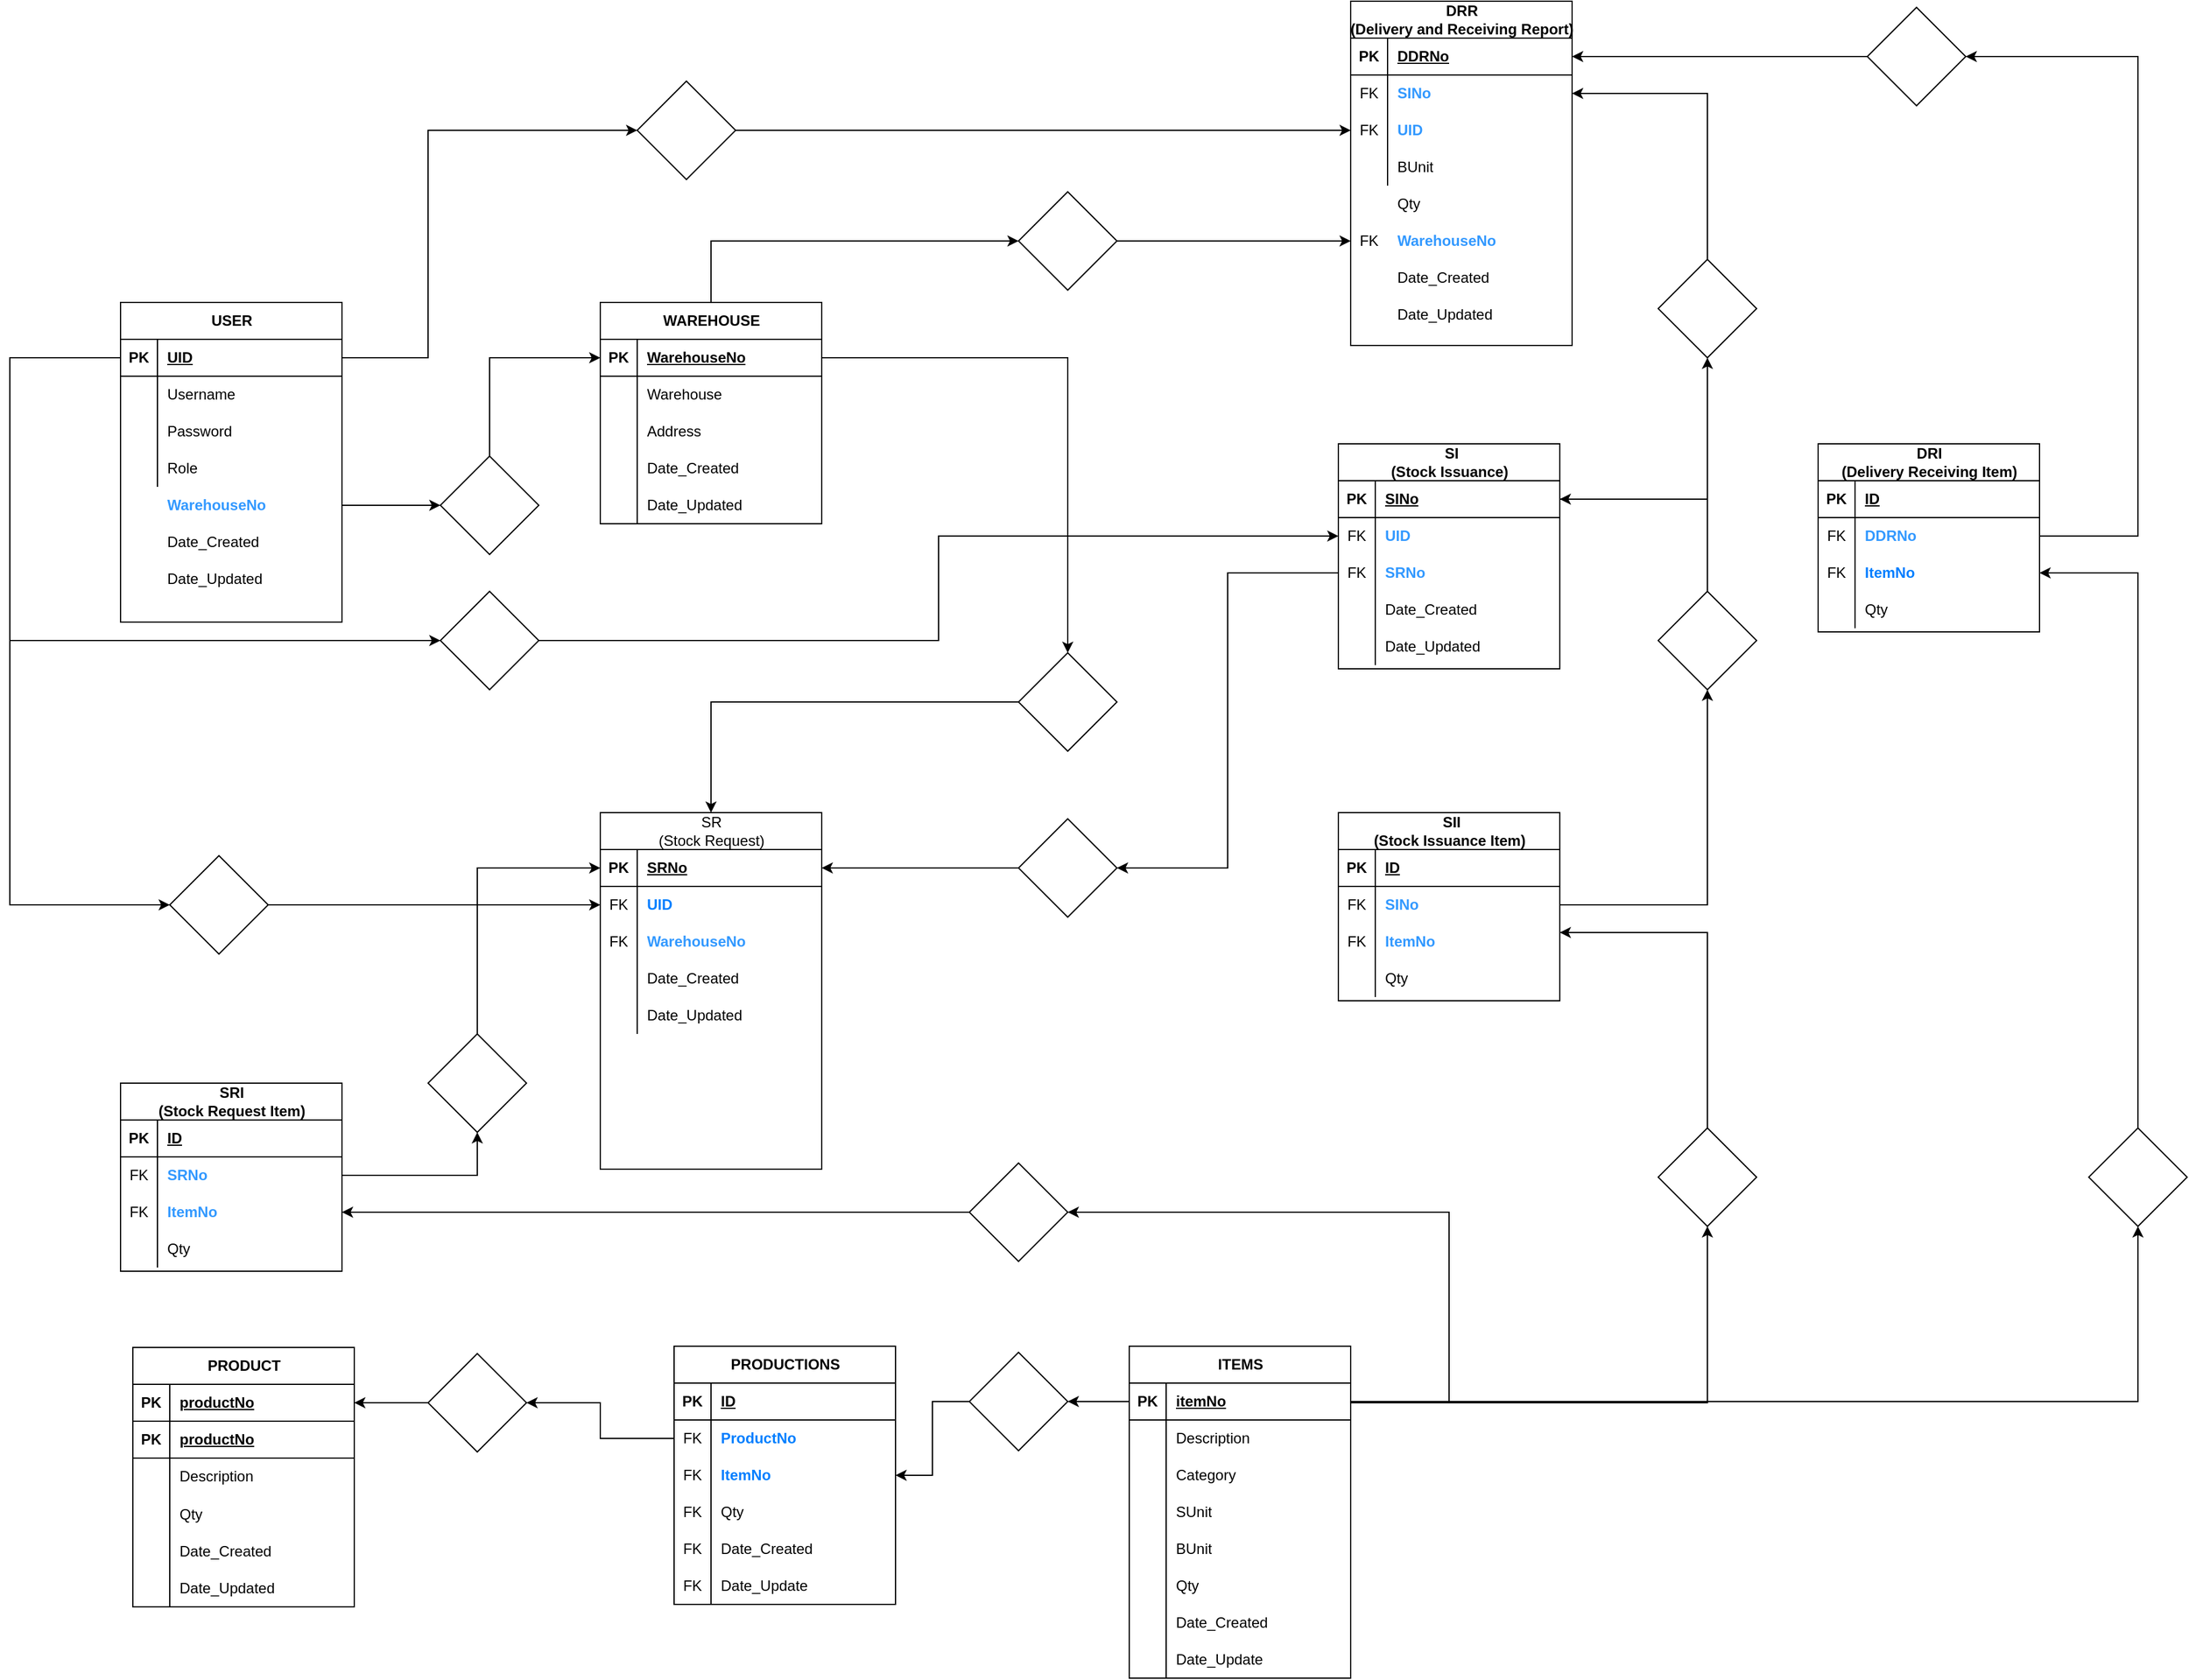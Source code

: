 <mxfile version="24.8.6">
  <diagram name="ERD" id="b520641d-4fe3-3701-9064-5fc419738815">
    <mxGraphModel dx="1343" dy="1495" grid="1" gridSize="10" guides="1" tooltips="1" connect="1" arrows="1" fold="1" page="1" pageScale="1" pageWidth="1300" pageHeight="850" background="none" math="0" shadow="0">
      <root>
        <mxCell id="0" />
        <mxCell id="1" parent="0" />
        <mxCell id="kRjiYqjKtC23JgH-O0qc-84" value="" style="group" parent="1" vertex="1" connectable="0">
          <mxGeometry x="130" y="165" width="180" height="260" as="geometry" />
        </mxCell>
        <mxCell id="kRjiYqjKtC23JgH-O0qc-2" value="USER" style="shape=table;startSize=30;container=1;collapsible=1;childLayout=tableLayout;fixedRows=1;rowLines=0;fontStyle=1;align=center;resizeLast=1;html=1;editable=1;movable=1;resizable=1;rotatable=1;deletable=1;locked=0;connectable=1;" parent="kRjiYqjKtC23JgH-O0qc-84" vertex="1">
          <mxGeometry width="180" height="260" as="geometry">
            <mxRectangle x="70" y="70" width="70" height="30" as="alternateBounds" />
          </mxGeometry>
        </mxCell>
        <mxCell id="kRjiYqjKtC23JgH-O0qc-3" value="" style="shape=tableRow;horizontal=0;startSize=0;swimlaneHead=0;swimlaneBody=0;fillColor=none;collapsible=0;dropTarget=0;points=[[0,0.5],[1,0.5]];portConstraint=eastwest;top=0;left=0;right=0;bottom=1;movable=1;resizable=1;rotatable=1;deletable=1;editable=1;locked=0;connectable=1;" parent="kRjiYqjKtC23JgH-O0qc-2" vertex="1">
          <mxGeometry y="30" width="180" height="30" as="geometry" />
        </mxCell>
        <mxCell id="kRjiYqjKtC23JgH-O0qc-4" value="PK" style="shape=partialRectangle;connectable=1;fillColor=none;top=0;left=0;bottom=0;right=0;fontStyle=1;overflow=hidden;whiteSpace=wrap;html=1;movable=1;resizable=1;rotatable=1;deletable=1;editable=1;locked=0;" parent="kRjiYqjKtC23JgH-O0qc-3" vertex="1">
          <mxGeometry width="30" height="30" as="geometry">
            <mxRectangle width="30" height="30" as="alternateBounds" />
          </mxGeometry>
        </mxCell>
        <mxCell id="kRjiYqjKtC23JgH-O0qc-5" value="UID" style="shape=partialRectangle;connectable=1;fillColor=none;top=0;left=0;bottom=0;right=0;align=left;spacingLeft=6;fontStyle=5;overflow=hidden;whiteSpace=wrap;html=1;movable=1;resizable=1;rotatable=1;deletable=1;editable=1;locked=0;" parent="kRjiYqjKtC23JgH-O0qc-3" vertex="1">
          <mxGeometry x="30" width="150" height="30" as="geometry">
            <mxRectangle width="150" height="30" as="alternateBounds" />
          </mxGeometry>
        </mxCell>
        <mxCell id="kRjiYqjKtC23JgH-O0qc-6" value="" style="shape=tableRow;horizontal=0;startSize=0;swimlaneHead=0;swimlaneBody=0;fillColor=none;collapsible=0;dropTarget=0;points=[[0,0.5],[1,0.5]];portConstraint=eastwest;top=0;left=0;right=0;bottom=0;movable=1;resizable=1;rotatable=1;deletable=1;editable=1;locked=0;connectable=1;" parent="kRjiYqjKtC23JgH-O0qc-2" vertex="1">
          <mxGeometry y="60" width="180" height="30" as="geometry" />
        </mxCell>
        <mxCell id="kRjiYqjKtC23JgH-O0qc-7" value="" style="shape=partialRectangle;connectable=1;fillColor=none;top=0;left=0;bottom=0;right=0;editable=1;overflow=hidden;whiteSpace=wrap;html=1;movable=1;resizable=1;rotatable=1;deletable=1;locked=0;" parent="kRjiYqjKtC23JgH-O0qc-6" vertex="1">
          <mxGeometry width="30" height="30" as="geometry">
            <mxRectangle width="30" height="30" as="alternateBounds" />
          </mxGeometry>
        </mxCell>
        <mxCell id="kRjiYqjKtC23JgH-O0qc-8" value="Username" style="shape=partialRectangle;connectable=1;fillColor=none;top=0;left=0;bottom=0;right=0;align=left;spacingLeft=6;overflow=hidden;whiteSpace=wrap;html=1;movable=1;resizable=1;rotatable=1;deletable=1;editable=1;locked=0;" parent="kRjiYqjKtC23JgH-O0qc-6" vertex="1">
          <mxGeometry x="30" width="150" height="30" as="geometry">
            <mxRectangle width="150" height="30" as="alternateBounds" />
          </mxGeometry>
        </mxCell>
        <mxCell id="kRjiYqjKtC23JgH-O0qc-9" value="" style="shape=tableRow;horizontal=0;startSize=0;swimlaneHead=0;swimlaneBody=0;fillColor=none;collapsible=0;dropTarget=0;points=[[0,0.5],[1,0.5]];portConstraint=eastwest;top=0;left=0;right=0;bottom=0;movable=1;resizable=1;rotatable=1;deletable=1;editable=1;locked=0;connectable=1;" parent="kRjiYqjKtC23JgH-O0qc-2" vertex="1">
          <mxGeometry y="90" width="180" height="30" as="geometry" />
        </mxCell>
        <mxCell id="kRjiYqjKtC23JgH-O0qc-10" value="" style="shape=partialRectangle;connectable=1;fillColor=none;top=0;left=0;bottom=0;right=0;editable=1;overflow=hidden;whiteSpace=wrap;html=1;movable=1;resizable=1;rotatable=1;deletable=1;locked=0;" parent="kRjiYqjKtC23JgH-O0qc-9" vertex="1">
          <mxGeometry width="30" height="30" as="geometry">
            <mxRectangle width="30" height="30" as="alternateBounds" />
          </mxGeometry>
        </mxCell>
        <mxCell id="kRjiYqjKtC23JgH-O0qc-11" value="Password" style="shape=partialRectangle;connectable=1;fillColor=none;top=0;left=0;bottom=0;right=0;align=left;spacingLeft=6;overflow=hidden;whiteSpace=wrap;html=1;movable=1;resizable=1;rotatable=1;deletable=1;editable=1;locked=0;" parent="kRjiYqjKtC23JgH-O0qc-9" vertex="1">
          <mxGeometry x="30" width="150" height="30" as="geometry">
            <mxRectangle width="150" height="30" as="alternateBounds" />
          </mxGeometry>
        </mxCell>
        <mxCell id="kRjiYqjKtC23JgH-O0qc-12" value="" style="shape=tableRow;horizontal=0;startSize=0;swimlaneHead=0;swimlaneBody=0;fillColor=none;collapsible=0;dropTarget=0;points=[[0,0.5],[1,0.5]];portConstraint=eastwest;top=0;left=0;right=0;bottom=0;movable=1;resizable=1;rotatable=1;deletable=1;editable=1;locked=0;connectable=1;" parent="kRjiYqjKtC23JgH-O0qc-2" vertex="1">
          <mxGeometry y="120" width="180" height="30" as="geometry" />
        </mxCell>
        <mxCell id="kRjiYqjKtC23JgH-O0qc-13" value="" style="shape=partialRectangle;connectable=1;fillColor=none;top=0;left=0;bottom=0;right=0;editable=1;overflow=hidden;whiteSpace=wrap;html=1;movable=1;resizable=1;rotatable=1;deletable=1;locked=0;" parent="kRjiYqjKtC23JgH-O0qc-12" vertex="1">
          <mxGeometry width="30" height="30" as="geometry">
            <mxRectangle width="30" height="30" as="alternateBounds" />
          </mxGeometry>
        </mxCell>
        <mxCell id="kRjiYqjKtC23JgH-O0qc-14" value="Role" style="shape=partialRectangle;connectable=1;fillColor=none;top=0;left=0;bottom=0;right=0;align=left;spacingLeft=6;overflow=hidden;whiteSpace=wrap;html=1;movable=1;resizable=1;rotatable=1;deletable=1;editable=1;locked=0;" parent="kRjiYqjKtC23JgH-O0qc-12" vertex="1">
          <mxGeometry x="30" width="150" height="30" as="geometry">
            <mxRectangle width="150" height="30" as="alternateBounds" />
          </mxGeometry>
        </mxCell>
        <mxCell id="kRjiYqjKtC23JgH-O0qc-50" value="" style="shape=tableRow;horizontal=0;startSize=0;swimlaneHead=0;swimlaneBody=0;fillColor=none;collapsible=0;dropTarget=0;points=[[0,0.5],[1,0.5]];portConstraint=eastwest;top=0;left=0;right=0;bottom=0;movable=1;resizable=1;rotatable=1;deletable=1;editable=1;locked=0;connectable=1;" parent="kRjiYqjKtC23JgH-O0qc-84" vertex="1">
          <mxGeometry y="150" width="180" height="30" as="geometry" />
        </mxCell>
        <mxCell id="kRjiYqjKtC23JgH-O0qc-51" value="" style="shape=partialRectangle;connectable=1;fillColor=none;top=0;left=0;bottom=0;right=0;editable=1;overflow=hidden;whiteSpace=wrap;html=1;movable=1;resizable=1;rotatable=1;deletable=1;locked=0;" parent="kRjiYqjKtC23JgH-O0qc-50" vertex="1">
          <mxGeometry width="30" height="30" as="geometry">
            <mxRectangle width="30" height="30" as="alternateBounds" />
          </mxGeometry>
        </mxCell>
        <mxCell id="kRjiYqjKtC23JgH-O0qc-52" value="&lt;b&gt;&lt;font color=&quot;#3399ff&quot;&gt;WarehouseNo&lt;/font&gt;&lt;/b&gt;" style="shape=partialRectangle;connectable=1;fillColor=none;top=0;left=0;bottom=0;right=0;align=left;spacingLeft=6;overflow=hidden;whiteSpace=wrap;html=1;movable=1;resizable=1;rotatable=1;deletable=1;editable=1;locked=0;" parent="kRjiYqjKtC23JgH-O0qc-50" vertex="1">
          <mxGeometry x="30" width="150" height="30" as="geometry">
            <mxRectangle width="150" height="30" as="alternateBounds" />
          </mxGeometry>
        </mxCell>
        <mxCell id="kRjiYqjKtC23JgH-O0qc-68" value="" style="shape=tableRow;horizontal=0;startSize=0;swimlaneHead=0;swimlaneBody=0;fillColor=none;collapsible=0;dropTarget=0;points=[[0,0.5],[1,0.5]];portConstraint=eastwest;top=0;left=0;right=0;bottom=0;movable=1;resizable=1;rotatable=1;deletable=1;editable=1;locked=0;connectable=1;" parent="kRjiYqjKtC23JgH-O0qc-84" vertex="1">
          <mxGeometry y="180" width="180" height="30" as="geometry" />
        </mxCell>
        <mxCell id="kRjiYqjKtC23JgH-O0qc-69" value="" style="shape=partialRectangle;connectable=1;fillColor=none;top=0;left=0;bottom=0;right=0;editable=1;overflow=hidden;whiteSpace=wrap;html=1;movable=1;resizable=1;rotatable=1;deletable=1;locked=0;" parent="kRjiYqjKtC23JgH-O0qc-68" vertex="1">
          <mxGeometry width="30" height="30" as="geometry">
            <mxRectangle width="30" height="30" as="alternateBounds" />
          </mxGeometry>
        </mxCell>
        <mxCell id="kRjiYqjKtC23JgH-O0qc-70" value="Date_Created" style="shape=partialRectangle;connectable=1;fillColor=none;top=0;left=0;bottom=0;right=0;align=left;spacingLeft=6;overflow=hidden;whiteSpace=wrap;html=1;movable=1;resizable=1;rotatable=1;deletable=1;editable=1;locked=0;" parent="kRjiYqjKtC23JgH-O0qc-68" vertex="1">
          <mxGeometry x="30" width="150" height="30" as="geometry">
            <mxRectangle width="150" height="30" as="alternateBounds" />
          </mxGeometry>
        </mxCell>
        <mxCell id="kRjiYqjKtC23JgH-O0qc-71" value="" style="shape=tableRow;horizontal=0;startSize=0;swimlaneHead=0;swimlaneBody=0;fillColor=none;collapsible=0;dropTarget=0;points=[[0,0.5],[1,0.5]];portConstraint=eastwest;top=0;left=0;right=0;bottom=0;movable=1;resizable=1;rotatable=1;deletable=1;editable=1;locked=0;connectable=1;" parent="kRjiYqjKtC23JgH-O0qc-84" vertex="1">
          <mxGeometry y="210" width="180" height="30" as="geometry" />
        </mxCell>
        <mxCell id="kRjiYqjKtC23JgH-O0qc-72" value="" style="shape=partialRectangle;connectable=1;fillColor=none;top=0;left=0;bottom=0;right=0;editable=1;overflow=hidden;whiteSpace=wrap;html=1;movable=1;resizable=1;rotatable=1;deletable=1;locked=0;" parent="kRjiYqjKtC23JgH-O0qc-71" vertex="1">
          <mxGeometry width="30" height="30" as="geometry">
            <mxRectangle width="30" height="30" as="alternateBounds" />
          </mxGeometry>
        </mxCell>
        <mxCell id="kRjiYqjKtC23JgH-O0qc-73" value="Date_Updated" style="shape=partialRectangle;connectable=1;fillColor=none;top=0;left=0;bottom=0;right=0;align=left;spacingLeft=6;overflow=hidden;whiteSpace=wrap;html=1;movable=1;resizable=1;rotatable=1;deletable=1;editable=1;locked=0;" parent="kRjiYqjKtC23JgH-O0qc-71" vertex="1">
          <mxGeometry x="30" width="150" height="30" as="geometry">
            <mxRectangle width="150" height="30" as="alternateBounds" />
          </mxGeometry>
        </mxCell>
        <mxCell id="QWnhRxGnhgyg7Uiotc9i-46" style="edgeStyle=orthogonalEdgeStyle;rounded=0;orthogonalLoop=1;jettySize=auto;html=1;entryX=0;entryY=0.5;entryDx=0;entryDy=0;" parent="1" source="kRjiYqjKtC23JgH-O0qc-85" target="kRjiYqjKtC23JgH-O0qc-56" edge="1">
          <mxGeometry relative="1" as="geometry">
            <Array as="points">
              <mxPoint x="430" y="210" />
            </Array>
          </mxGeometry>
        </mxCell>
        <mxCell id="kRjiYqjKtC23JgH-O0qc-85" value="" style="rhombus;whiteSpace=wrap;html=1;startSize=30;fontStyle=1;resizable=1;" parent="1" vertex="1">
          <mxGeometry x="390" y="290" width="80" height="80" as="geometry" />
        </mxCell>
        <mxCell id="kRjiYqjKtC23JgH-O0qc-92" value="" style="group" parent="1" vertex="1" connectable="0">
          <mxGeometry x="140" y="1015" width="180" height="215" as="geometry" />
        </mxCell>
        <mxCell id="kRjiYqjKtC23JgH-O0qc-93" value="PRODUCT" style="shape=table;startSize=30;container=1;collapsible=1;childLayout=tableLayout;fixedRows=1;rowLines=0;fontStyle=1;align=center;resizeLast=1;html=1;editable=1;movable=1;resizable=1;rotatable=1;deletable=1;locked=0;connectable=1;" parent="kRjiYqjKtC23JgH-O0qc-92" vertex="1">
          <mxGeometry width="180" height="211" as="geometry">
            <mxRectangle x="70" y="70" width="70" height="30" as="alternateBounds" />
          </mxGeometry>
        </mxCell>
        <mxCell id="kRjiYqjKtC23JgH-O0qc-94" value="" style="shape=tableRow;horizontal=0;startSize=0;swimlaneHead=0;swimlaneBody=0;fillColor=none;collapsible=0;dropTarget=0;points=[[0,0.5],[1,0.5]];portConstraint=eastwest;top=0;left=0;right=0;bottom=1;movable=1;resizable=1;rotatable=1;deletable=1;editable=1;locked=0;connectable=1;" parent="kRjiYqjKtC23JgH-O0qc-93" vertex="1">
          <mxGeometry y="30" width="180" height="30" as="geometry" />
        </mxCell>
        <mxCell id="kRjiYqjKtC23JgH-O0qc-95" value="PK" style="shape=partialRectangle;connectable=1;fillColor=none;top=0;left=0;bottom=0;right=0;fontStyle=1;overflow=hidden;whiteSpace=wrap;html=1;movable=1;resizable=1;rotatable=1;deletable=1;editable=1;locked=0;" parent="kRjiYqjKtC23JgH-O0qc-94" vertex="1">
          <mxGeometry width="30" height="30" as="geometry">
            <mxRectangle width="30" height="30" as="alternateBounds" />
          </mxGeometry>
        </mxCell>
        <mxCell id="kRjiYqjKtC23JgH-O0qc-96" value="productNo" style="shape=partialRectangle;connectable=1;fillColor=none;top=0;left=0;bottom=0;right=0;align=left;spacingLeft=6;fontStyle=5;overflow=hidden;whiteSpace=wrap;html=1;movable=1;resizable=1;rotatable=1;deletable=1;editable=1;locked=0;" parent="kRjiYqjKtC23JgH-O0qc-94" vertex="1">
          <mxGeometry x="30" width="150" height="30" as="geometry">
            <mxRectangle width="150" height="30" as="alternateBounds" />
          </mxGeometry>
        </mxCell>
        <mxCell id="3MH5ryPvqqzLCKw1UJPz-1" value="" style="shape=tableRow;horizontal=0;startSize=0;swimlaneHead=0;swimlaneBody=0;fillColor=none;collapsible=0;dropTarget=0;points=[[0,0.5],[1,0.5]];portConstraint=eastwest;top=0;left=0;right=0;bottom=1;movable=1;resizable=1;rotatable=1;deletable=1;editable=1;locked=0;connectable=1;" parent="kRjiYqjKtC23JgH-O0qc-93" vertex="1">
          <mxGeometry y="60" width="180" height="30" as="geometry" />
        </mxCell>
        <mxCell id="3MH5ryPvqqzLCKw1UJPz-2" value="PK" style="shape=partialRectangle;connectable=1;fillColor=none;top=0;left=0;bottom=0;right=0;fontStyle=1;overflow=hidden;whiteSpace=wrap;html=1;movable=1;resizable=1;rotatable=1;deletable=1;editable=1;locked=0;" parent="3MH5ryPvqqzLCKw1UJPz-1" vertex="1">
          <mxGeometry width="30" height="30" as="geometry">
            <mxRectangle width="30" height="30" as="alternateBounds" />
          </mxGeometry>
        </mxCell>
        <mxCell id="3MH5ryPvqqzLCKw1UJPz-3" value="productNo" style="shape=partialRectangle;connectable=1;fillColor=none;top=0;left=0;bottom=0;right=0;align=left;spacingLeft=6;fontStyle=5;overflow=hidden;whiteSpace=wrap;html=1;movable=1;resizable=1;rotatable=1;deletable=1;editable=1;locked=0;" parent="3MH5ryPvqqzLCKw1UJPz-1" vertex="1">
          <mxGeometry x="30" width="150" height="30" as="geometry">
            <mxRectangle width="150" height="30" as="alternateBounds" />
          </mxGeometry>
        </mxCell>
        <mxCell id="kRjiYqjKtC23JgH-O0qc-97" value="" style="shape=tableRow;horizontal=0;startSize=0;swimlaneHead=0;swimlaneBody=0;fillColor=none;collapsible=0;dropTarget=0;points=[[0,0.5],[1,0.5]];portConstraint=eastwest;top=0;left=0;right=0;bottom=0;movable=1;resizable=1;rotatable=1;deletable=1;editable=1;locked=0;connectable=1;" parent="kRjiYqjKtC23JgH-O0qc-93" vertex="1">
          <mxGeometry y="90" width="180" height="30" as="geometry" />
        </mxCell>
        <mxCell id="kRjiYqjKtC23JgH-O0qc-98" value="" style="shape=partialRectangle;connectable=1;fillColor=none;top=0;left=0;bottom=0;right=0;editable=1;overflow=hidden;whiteSpace=wrap;html=1;movable=1;resizable=1;rotatable=1;deletable=1;locked=0;" parent="kRjiYqjKtC23JgH-O0qc-97" vertex="1">
          <mxGeometry width="30" height="30" as="geometry">
            <mxRectangle width="30" height="30" as="alternateBounds" />
          </mxGeometry>
        </mxCell>
        <mxCell id="kRjiYqjKtC23JgH-O0qc-99" value="Description" style="shape=partialRectangle;connectable=1;fillColor=none;top=0;left=0;bottom=0;right=0;align=left;spacingLeft=6;overflow=hidden;whiteSpace=wrap;html=1;movable=1;resizable=1;rotatable=1;deletable=1;editable=1;locked=0;" parent="kRjiYqjKtC23JgH-O0qc-97" vertex="1">
          <mxGeometry x="30" width="150" height="30" as="geometry">
            <mxRectangle width="150" height="30" as="alternateBounds" />
          </mxGeometry>
        </mxCell>
        <mxCell id="0lMo_0fp5MmPzG-Lthvi-47" value="" style="shape=tableRow;horizontal=0;startSize=0;swimlaneHead=0;swimlaneBody=0;fillColor=none;collapsible=0;dropTarget=0;points=[[0,0.5],[1,0.5]];portConstraint=eastwest;top=0;left=0;right=0;bottom=0;movable=1;resizable=1;rotatable=1;deletable=1;editable=1;locked=0;connectable=1;" parent="kRjiYqjKtC23JgH-O0qc-93" vertex="1">
          <mxGeometry y="120" width="180" height="31" as="geometry" />
        </mxCell>
        <mxCell id="0lMo_0fp5MmPzG-Lthvi-48" value="" style="shape=partialRectangle;connectable=1;fillColor=none;top=0;left=0;bottom=0;right=0;editable=1;overflow=hidden;whiteSpace=wrap;html=1;movable=1;resizable=1;rotatable=1;deletable=1;locked=0;" parent="0lMo_0fp5MmPzG-Lthvi-47" vertex="1">
          <mxGeometry width="30" height="31" as="geometry">
            <mxRectangle width="30" height="31" as="alternateBounds" />
          </mxGeometry>
        </mxCell>
        <mxCell id="0lMo_0fp5MmPzG-Lthvi-49" value="Qty" style="shape=partialRectangle;connectable=1;fillColor=none;top=0;left=0;bottom=0;right=0;align=left;spacingLeft=6;overflow=hidden;whiteSpace=wrap;html=1;movable=1;resizable=1;rotatable=1;deletable=1;editable=1;locked=0;" parent="0lMo_0fp5MmPzG-Lthvi-47" vertex="1">
          <mxGeometry x="30" width="150" height="31" as="geometry">
            <mxRectangle width="150" height="31" as="alternateBounds" />
          </mxGeometry>
        </mxCell>
        <mxCell id="0lMo_0fp5MmPzG-Lthvi-50" value="" style="shape=tableRow;horizontal=0;startSize=0;swimlaneHead=0;swimlaneBody=0;fillColor=none;collapsible=0;dropTarget=0;points=[[0,0.5],[1,0.5]];portConstraint=eastwest;top=0;left=0;right=0;bottom=0;movable=1;resizable=1;rotatable=1;deletable=1;editable=1;locked=0;connectable=1;" parent="kRjiYqjKtC23JgH-O0qc-93" vertex="1">
          <mxGeometry y="151" width="180" height="30" as="geometry" />
        </mxCell>
        <mxCell id="0lMo_0fp5MmPzG-Lthvi-51" value="" style="shape=partialRectangle;connectable=1;fillColor=none;top=0;left=0;bottom=0;right=0;editable=1;overflow=hidden;whiteSpace=wrap;html=1;movable=1;resizable=1;rotatable=1;deletable=1;locked=0;" parent="0lMo_0fp5MmPzG-Lthvi-50" vertex="1">
          <mxGeometry width="30" height="30" as="geometry">
            <mxRectangle width="30" height="30" as="alternateBounds" />
          </mxGeometry>
        </mxCell>
        <mxCell id="0lMo_0fp5MmPzG-Lthvi-52" value="Date_Created" style="shape=partialRectangle;connectable=1;fillColor=none;top=0;left=0;bottom=0;right=0;align=left;spacingLeft=6;overflow=hidden;whiteSpace=wrap;html=1;movable=1;resizable=1;rotatable=1;deletable=1;editable=1;locked=0;" parent="0lMo_0fp5MmPzG-Lthvi-50" vertex="1">
          <mxGeometry x="30" width="150" height="30" as="geometry">
            <mxRectangle width="150" height="30" as="alternateBounds" />
          </mxGeometry>
        </mxCell>
        <mxCell id="0lMo_0fp5MmPzG-Lthvi-53" value="" style="shape=tableRow;horizontal=0;startSize=0;swimlaneHead=0;swimlaneBody=0;fillColor=none;collapsible=0;dropTarget=0;points=[[0,0.5],[1,0.5]];portConstraint=eastwest;top=0;left=0;right=0;bottom=0;movable=1;resizable=1;rotatable=1;deletable=1;editable=1;locked=0;connectable=1;" parent="kRjiYqjKtC23JgH-O0qc-93" vertex="1">
          <mxGeometry y="181" width="180" height="30" as="geometry" />
        </mxCell>
        <mxCell id="0lMo_0fp5MmPzG-Lthvi-54" value="" style="shape=partialRectangle;connectable=1;fillColor=none;top=0;left=0;bottom=0;right=0;editable=1;overflow=hidden;whiteSpace=wrap;html=1;movable=1;resizable=1;rotatable=1;deletable=1;locked=0;" parent="0lMo_0fp5MmPzG-Lthvi-53" vertex="1">
          <mxGeometry width="30" height="30" as="geometry">
            <mxRectangle width="30" height="30" as="alternateBounds" />
          </mxGeometry>
        </mxCell>
        <mxCell id="0lMo_0fp5MmPzG-Lthvi-55" value="Date_Updated" style="shape=partialRectangle;connectable=1;fillColor=none;top=0;left=0;bottom=0;right=0;align=left;spacingLeft=6;overflow=hidden;whiteSpace=wrap;html=1;movable=1;resizable=1;rotatable=1;deletable=1;editable=1;locked=0;" parent="0lMo_0fp5MmPzG-Lthvi-53" vertex="1">
          <mxGeometry x="30" width="150" height="30" as="geometry">
            <mxRectangle width="150" height="30" as="alternateBounds" />
          </mxGeometry>
        </mxCell>
        <mxCell id="kRjiYqjKtC23JgH-O0qc-106" value="" style="shape=tableRow;horizontal=0;startSize=0;swimlaneHead=0;swimlaneBody=0;fillColor=none;collapsible=0;dropTarget=0;points=[[0,0.5],[1,0.5]];portConstraint=eastwest;top=0;left=0;right=0;bottom=0;movable=1;resizable=1;rotatable=1;deletable=1;editable=1;locked=0;connectable=1;" parent="kRjiYqjKtC23JgH-O0qc-92" vertex="1">
          <mxGeometry y="124.038" width="180" height="24.808" as="geometry" />
        </mxCell>
        <mxCell id="kRjiYqjKtC23JgH-O0qc-107" value="" style="shape=partialRectangle;connectable=1;fillColor=none;top=0;left=0;bottom=0;right=0;editable=1;overflow=hidden;whiteSpace=wrap;html=1;movable=1;resizable=1;rotatable=1;deletable=1;locked=0;" parent="kRjiYqjKtC23JgH-O0qc-106" vertex="1">
          <mxGeometry width="30" height="24.808" as="geometry">
            <mxRectangle width="30" height="30" as="alternateBounds" />
          </mxGeometry>
        </mxCell>
        <mxCell id="kRjiYqjKtC23JgH-O0qc-115" value="" style="group" parent="1" vertex="1" connectable="0">
          <mxGeometry x="950" y="1014" width="180" height="261" as="geometry" />
        </mxCell>
        <mxCell id="kRjiYqjKtC23JgH-O0qc-116" value="ITEMS" style="shape=table;startSize=30;container=1;collapsible=1;childLayout=tableLayout;fixedRows=1;rowLines=0;fontStyle=1;align=center;resizeLast=1;html=1;editable=1;movable=1;resizable=1;rotatable=1;deletable=1;locked=0;connectable=1;" parent="kRjiYqjKtC23JgH-O0qc-115" vertex="1">
          <mxGeometry width="180" height="270" as="geometry">
            <mxRectangle x="70" y="70" width="70" height="30" as="alternateBounds" />
          </mxGeometry>
        </mxCell>
        <mxCell id="kRjiYqjKtC23JgH-O0qc-117" value="" style="shape=tableRow;horizontal=0;startSize=0;swimlaneHead=0;swimlaneBody=0;fillColor=none;collapsible=0;dropTarget=0;points=[[0,0.5],[1,0.5]];portConstraint=eastwest;top=0;left=0;right=0;bottom=1;movable=1;resizable=1;rotatable=1;deletable=1;editable=1;locked=0;connectable=1;" parent="kRjiYqjKtC23JgH-O0qc-116" vertex="1">
          <mxGeometry y="30" width="180" height="30" as="geometry" />
        </mxCell>
        <mxCell id="kRjiYqjKtC23JgH-O0qc-118" value="PK" style="shape=partialRectangle;connectable=1;fillColor=none;top=0;left=0;bottom=0;right=0;fontStyle=1;overflow=hidden;whiteSpace=wrap;html=1;movable=1;resizable=1;rotatable=1;deletable=1;editable=1;locked=0;" parent="kRjiYqjKtC23JgH-O0qc-117" vertex="1">
          <mxGeometry width="30" height="30" as="geometry">
            <mxRectangle width="30" height="30" as="alternateBounds" />
          </mxGeometry>
        </mxCell>
        <mxCell id="kRjiYqjKtC23JgH-O0qc-119" value="itemNo" style="shape=partialRectangle;connectable=1;fillColor=none;top=0;left=0;bottom=0;right=0;align=left;spacingLeft=6;fontStyle=5;overflow=hidden;whiteSpace=wrap;html=1;movable=1;resizable=1;rotatable=1;deletable=1;editable=1;locked=0;" parent="kRjiYqjKtC23JgH-O0qc-117" vertex="1">
          <mxGeometry x="30" width="150" height="30" as="geometry">
            <mxRectangle width="150" height="30" as="alternateBounds" />
          </mxGeometry>
        </mxCell>
        <mxCell id="kRjiYqjKtC23JgH-O0qc-120" value="" style="shape=tableRow;horizontal=0;startSize=0;swimlaneHead=0;swimlaneBody=0;fillColor=none;collapsible=0;dropTarget=0;points=[[0,0.5],[1,0.5]];portConstraint=eastwest;top=0;left=0;right=0;bottom=0;movable=1;resizable=1;rotatable=1;deletable=1;editable=1;locked=0;connectable=1;" parent="kRjiYqjKtC23JgH-O0qc-116" vertex="1">
          <mxGeometry y="60" width="180" height="30" as="geometry" />
        </mxCell>
        <mxCell id="kRjiYqjKtC23JgH-O0qc-121" value="" style="shape=partialRectangle;connectable=1;fillColor=none;top=0;left=0;bottom=0;right=0;editable=1;overflow=hidden;whiteSpace=wrap;html=1;movable=1;resizable=1;rotatable=1;deletable=1;locked=0;" parent="kRjiYqjKtC23JgH-O0qc-120" vertex="1">
          <mxGeometry width="30" height="30" as="geometry">
            <mxRectangle width="30" height="30" as="alternateBounds" />
          </mxGeometry>
        </mxCell>
        <mxCell id="kRjiYqjKtC23JgH-O0qc-122" value="Description" style="shape=partialRectangle;connectable=1;fillColor=none;top=0;left=0;bottom=0;right=0;align=left;spacingLeft=6;overflow=hidden;whiteSpace=wrap;html=1;movable=1;resizable=1;rotatable=1;deletable=1;editable=1;locked=0;" parent="kRjiYqjKtC23JgH-O0qc-120" vertex="1">
          <mxGeometry x="30" width="150" height="30" as="geometry">
            <mxRectangle width="150" height="30" as="alternateBounds" />
          </mxGeometry>
        </mxCell>
        <mxCell id="kRjiYqjKtC23JgH-O0qc-123" value="" style="shape=tableRow;horizontal=0;startSize=0;swimlaneHead=0;swimlaneBody=0;fillColor=none;collapsible=0;dropTarget=0;points=[[0,0.5],[1,0.5]];portConstraint=eastwest;top=0;left=0;right=0;bottom=0;movable=1;resizable=1;rotatable=1;deletable=1;editable=1;locked=0;connectable=1;" parent="kRjiYqjKtC23JgH-O0qc-116" vertex="1">
          <mxGeometry y="90" width="180" height="30" as="geometry" />
        </mxCell>
        <mxCell id="kRjiYqjKtC23JgH-O0qc-124" value="" style="shape=partialRectangle;connectable=1;fillColor=none;top=0;left=0;bottom=0;right=0;editable=1;overflow=hidden;whiteSpace=wrap;html=1;movable=1;resizable=1;rotatable=1;deletable=1;locked=0;" parent="kRjiYqjKtC23JgH-O0qc-123" vertex="1">
          <mxGeometry width="30" height="30" as="geometry">
            <mxRectangle width="30" height="30" as="alternateBounds" />
          </mxGeometry>
        </mxCell>
        <mxCell id="kRjiYqjKtC23JgH-O0qc-125" value="Category" style="shape=partialRectangle;connectable=1;fillColor=none;top=0;left=0;bottom=0;right=0;align=left;spacingLeft=6;overflow=hidden;whiteSpace=wrap;html=1;movable=1;resizable=1;rotatable=1;deletable=1;editable=1;locked=0;" parent="kRjiYqjKtC23JgH-O0qc-123" vertex="1">
          <mxGeometry x="30" width="150" height="30" as="geometry">
            <mxRectangle width="150" height="30" as="alternateBounds" />
          </mxGeometry>
        </mxCell>
        <mxCell id="kRjiYqjKtC23JgH-O0qc-126" value="" style="shape=tableRow;horizontal=0;startSize=0;swimlaneHead=0;swimlaneBody=0;fillColor=none;collapsible=0;dropTarget=0;points=[[0,0.5],[1,0.5]];portConstraint=eastwest;top=0;left=0;right=0;bottom=0;movable=1;resizable=1;rotatable=1;deletable=1;editable=1;locked=0;connectable=1;" parent="kRjiYqjKtC23JgH-O0qc-116" vertex="1">
          <mxGeometry y="120" width="180" height="30" as="geometry" />
        </mxCell>
        <mxCell id="kRjiYqjKtC23JgH-O0qc-127" value="" style="shape=partialRectangle;connectable=1;fillColor=none;top=0;left=0;bottom=0;right=0;editable=1;overflow=hidden;whiteSpace=wrap;html=1;movable=1;resizable=1;rotatable=1;deletable=1;locked=0;" parent="kRjiYqjKtC23JgH-O0qc-126" vertex="1">
          <mxGeometry width="30" height="30" as="geometry">
            <mxRectangle width="30" height="30" as="alternateBounds" />
          </mxGeometry>
        </mxCell>
        <mxCell id="kRjiYqjKtC23JgH-O0qc-128" value="SU&lt;span style=&quot;background-color: initial;&quot;&gt;nit&lt;/span&gt;" style="shape=partialRectangle;connectable=1;fillColor=none;top=0;left=0;bottom=0;right=0;align=left;spacingLeft=6;overflow=hidden;whiteSpace=wrap;html=1;movable=1;resizable=1;rotatable=1;deletable=1;editable=1;locked=0;" parent="kRjiYqjKtC23JgH-O0qc-126" vertex="1">
          <mxGeometry x="30" width="150" height="30" as="geometry">
            <mxRectangle width="150" height="30" as="alternateBounds" />
          </mxGeometry>
        </mxCell>
        <mxCell id="0lMo_0fp5MmPzG-Lthvi-30" value="" style="shape=tableRow;horizontal=0;startSize=0;swimlaneHead=0;swimlaneBody=0;fillColor=none;collapsible=0;dropTarget=0;points=[[0,0.5],[1,0.5]];portConstraint=eastwest;top=0;left=0;right=0;bottom=0;movable=1;resizable=1;rotatable=1;deletable=1;editable=1;locked=0;connectable=1;" parent="kRjiYqjKtC23JgH-O0qc-116" vertex="1">
          <mxGeometry y="150" width="180" height="30" as="geometry" />
        </mxCell>
        <mxCell id="0lMo_0fp5MmPzG-Lthvi-31" value="" style="shape=partialRectangle;connectable=1;fillColor=none;top=0;left=0;bottom=0;right=0;editable=1;overflow=hidden;whiteSpace=wrap;html=1;movable=1;resizable=1;rotatable=1;deletable=1;locked=0;" parent="0lMo_0fp5MmPzG-Lthvi-30" vertex="1">
          <mxGeometry width="30" height="30" as="geometry">
            <mxRectangle width="30" height="30" as="alternateBounds" />
          </mxGeometry>
        </mxCell>
        <mxCell id="0lMo_0fp5MmPzG-Lthvi-32" value="BUnit" style="shape=partialRectangle;connectable=1;fillColor=none;top=0;left=0;bottom=0;right=0;align=left;spacingLeft=6;overflow=hidden;whiteSpace=wrap;html=1;movable=1;resizable=1;rotatable=1;deletable=1;editable=1;locked=0;" parent="0lMo_0fp5MmPzG-Lthvi-30" vertex="1">
          <mxGeometry x="30" width="150" height="30" as="geometry">
            <mxRectangle width="150" height="30" as="alternateBounds" />
          </mxGeometry>
        </mxCell>
        <mxCell id="0lMo_0fp5MmPzG-Lthvi-33" value="" style="shape=tableRow;horizontal=0;startSize=0;swimlaneHead=0;swimlaneBody=0;fillColor=none;collapsible=0;dropTarget=0;points=[[0,0.5],[1,0.5]];portConstraint=eastwest;top=0;left=0;right=0;bottom=0;movable=1;resizable=1;rotatable=1;deletable=1;editable=1;locked=0;connectable=1;" parent="kRjiYqjKtC23JgH-O0qc-116" vertex="1">
          <mxGeometry y="180" width="180" height="30" as="geometry" />
        </mxCell>
        <mxCell id="0lMo_0fp5MmPzG-Lthvi-34" value="" style="shape=partialRectangle;connectable=1;fillColor=none;top=0;left=0;bottom=0;right=0;editable=1;overflow=hidden;whiteSpace=wrap;html=1;movable=1;resizable=1;rotatable=1;deletable=1;locked=0;" parent="0lMo_0fp5MmPzG-Lthvi-33" vertex="1">
          <mxGeometry width="30" height="30" as="geometry">
            <mxRectangle width="30" height="30" as="alternateBounds" />
          </mxGeometry>
        </mxCell>
        <mxCell id="0lMo_0fp5MmPzG-Lthvi-35" value="Qty" style="shape=partialRectangle;connectable=1;fillColor=none;top=0;left=0;bottom=0;right=0;align=left;spacingLeft=6;overflow=hidden;whiteSpace=wrap;html=1;movable=1;resizable=1;rotatable=1;deletable=1;editable=1;locked=0;" parent="0lMo_0fp5MmPzG-Lthvi-33" vertex="1">
          <mxGeometry x="30" width="150" height="30" as="geometry">
            <mxRectangle width="150" height="30" as="alternateBounds" />
          </mxGeometry>
        </mxCell>
        <mxCell id="0lMo_0fp5MmPzG-Lthvi-56" value="" style="shape=tableRow;horizontal=0;startSize=0;swimlaneHead=0;swimlaneBody=0;fillColor=none;collapsible=0;dropTarget=0;points=[[0,0.5],[1,0.5]];portConstraint=eastwest;top=0;left=0;right=0;bottom=0;movable=1;resizable=1;rotatable=1;deletable=1;editable=1;locked=0;connectable=1;" parent="kRjiYqjKtC23JgH-O0qc-116" vertex="1">
          <mxGeometry y="210" width="180" height="30" as="geometry" />
        </mxCell>
        <mxCell id="0lMo_0fp5MmPzG-Lthvi-57" value="" style="shape=partialRectangle;connectable=1;fillColor=none;top=0;left=0;bottom=0;right=0;editable=1;overflow=hidden;whiteSpace=wrap;html=1;movable=1;resizable=1;rotatable=1;deletable=1;locked=0;" parent="0lMo_0fp5MmPzG-Lthvi-56" vertex="1">
          <mxGeometry width="30" height="30" as="geometry">
            <mxRectangle width="30" height="30" as="alternateBounds" />
          </mxGeometry>
        </mxCell>
        <mxCell id="0lMo_0fp5MmPzG-Lthvi-58" value="Date_Created" style="shape=partialRectangle;connectable=1;fillColor=none;top=0;left=0;bottom=0;right=0;align=left;spacingLeft=6;overflow=hidden;whiteSpace=wrap;html=1;movable=1;resizable=1;rotatable=1;deletable=1;editable=1;locked=0;" parent="0lMo_0fp5MmPzG-Lthvi-56" vertex="1">
          <mxGeometry x="30" width="150" height="30" as="geometry">
            <mxRectangle width="150" height="30" as="alternateBounds" />
          </mxGeometry>
        </mxCell>
        <mxCell id="0lMo_0fp5MmPzG-Lthvi-59" value="" style="shape=tableRow;horizontal=0;startSize=0;swimlaneHead=0;swimlaneBody=0;fillColor=none;collapsible=0;dropTarget=0;points=[[0,0.5],[1,0.5]];portConstraint=eastwest;top=0;left=0;right=0;bottom=0;movable=1;resizable=1;rotatable=1;deletable=1;editable=1;locked=0;connectable=1;" parent="kRjiYqjKtC23JgH-O0qc-116" vertex="1">
          <mxGeometry y="240" width="180" height="30" as="geometry" />
        </mxCell>
        <mxCell id="0lMo_0fp5MmPzG-Lthvi-60" value="" style="shape=partialRectangle;connectable=1;fillColor=none;top=0;left=0;bottom=0;right=0;editable=1;overflow=hidden;whiteSpace=wrap;html=1;movable=1;resizable=1;rotatable=1;deletable=1;locked=0;" parent="0lMo_0fp5MmPzG-Lthvi-59" vertex="1">
          <mxGeometry width="30" height="30" as="geometry">
            <mxRectangle width="30" height="30" as="alternateBounds" />
          </mxGeometry>
        </mxCell>
        <mxCell id="0lMo_0fp5MmPzG-Lthvi-61" value="Date_Update" style="shape=partialRectangle;connectable=1;fillColor=none;top=0;left=0;bottom=0;right=0;align=left;spacingLeft=6;overflow=hidden;whiteSpace=wrap;html=1;movable=1;resizable=1;rotatable=1;deletable=1;editable=1;locked=0;" parent="0lMo_0fp5MmPzG-Lthvi-59" vertex="1">
          <mxGeometry x="30" width="150" height="30" as="geometry">
            <mxRectangle width="150" height="30" as="alternateBounds" />
          </mxGeometry>
        </mxCell>
        <mxCell id="kRjiYqjKtC23JgH-O0qc-139" value="" style="group" parent="1" vertex="1" connectable="0">
          <mxGeometry x="580" y="1014" width="180" height="211" as="geometry" />
        </mxCell>
        <mxCell id="kRjiYqjKtC23JgH-O0qc-140" value="PRODUCTIONS" style="shape=table;startSize=30;container=1;collapsible=1;childLayout=tableLayout;fixedRows=1;rowLines=0;fontStyle=1;align=center;resizeLast=1;html=1;editable=1;movable=1;resizable=1;rotatable=1;deletable=1;locked=0;connectable=1;" parent="kRjiYqjKtC23JgH-O0qc-139" vertex="1">
          <mxGeometry width="180" height="210" as="geometry">
            <mxRectangle x="70" y="70" width="70" height="30" as="alternateBounds" />
          </mxGeometry>
        </mxCell>
        <mxCell id="kRjiYqjKtC23JgH-O0qc-141" value="" style="shape=tableRow;horizontal=0;startSize=0;swimlaneHead=0;swimlaneBody=0;fillColor=none;collapsible=0;dropTarget=0;points=[[0,0.5],[1,0.5]];portConstraint=eastwest;top=0;left=0;right=0;bottom=1;movable=1;resizable=1;rotatable=1;deletable=1;editable=1;locked=0;connectable=1;" parent="kRjiYqjKtC23JgH-O0qc-140" vertex="1">
          <mxGeometry y="30" width="180" height="30" as="geometry" />
        </mxCell>
        <mxCell id="kRjiYqjKtC23JgH-O0qc-142" value="PK" style="shape=partialRectangle;connectable=1;fillColor=none;top=0;left=0;bottom=0;right=0;fontStyle=1;overflow=hidden;whiteSpace=wrap;html=1;movable=1;resizable=1;rotatable=1;deletable=1;editable=1;locked=0;" parent="kRjiYqjKtC23JgH-O0qc-141" vertex="1">
          <mxGeometry width="30" height="30" as="geometry">
            <mxRectangle width="30" height="30" as="alternateBounds" />
          </mxGeometry>
        </mxCell>
        <mxCell id="kRjiYqjKtC23JgH-O0qc-143" value="ID" style="shape=partialRectangle;connectable=1;fillColor=none;top=0;left=0;bottom=0;right=0;align=left;spacingLeft=6;fontStyle=5;overflow=hidden;whiteSpace=wrap;html=1;movable=1;resizable=1;rotatable=1;deletable=1;editable=1;locked=0;" parent="kRjiYqjKtC23JgH-O0qc-141" vertex="1">
          <mxGeometry x="30" width="150" height="30" as="geometry">
            <mxRectangle width="150" height="30" as="alternateBounds" />
          </mxGeometry>
        </mxCell>
        <mxCell id="kRjiYqjKtC23JgH-O0qc-144" value="" style="shape=tableRow;horizontal=0;startSize=0;swimlaneHead=0;swimlaneBody=0;fillColor=none;collapsible=0;dropTarget=0;points=[[0,0.5],[1,0.5]];portConstraint=eastwest;top=0;left=0;right=0;bottom=0;movable=1;resizable=1;rotatable=1;deletable=1;editable=1;locked=0;connectable=1;" parent="kRjiYqjKtC23JgH-O0qc-140" vertex="1">
          <mxGeometry y="60" width="180" height="30" as="geometry" />
        </mxCell>
        <mxCell id="kRjiYqjKtC23JgH-O0qc-145" value="FK" style="shape=partialRectangle;connectable=1;fillColor=none;top=0;left=0;bottom=0;right=0;editable=1;overflow=hidden;whiteSpace=wrap;html=1;movable=1;resizable=1;rotatable=1;deletable=1;locked=0;" parent="kRjiYqjKtC23JgH-O0qc-144" vertex="1">
          <mxGeometry width="30" height="30" as="geometry">
            <mxRectangle width="30" height="30" as="alternateBounds" />
          </mxGeometry>
        </mxCell>
        <mxCell id="kRjiYqjKtC23JgH-O0qc-146" value="&lt;b&gt;&lt;font color=&quot;#007fff&quot;&gt;ProductNo&lt;/font&gt;&lt;/b&gt;" style="shape=partialRectangle;connectable=1;fillColor=none;top=0;left=0;bottom=0;right=0;align=left;spacingLeft=6;overflow=hidden;whiteSpace=wrap;html=1;movable=1;resizable=1;rotatable=1;deletable=1;editable=1;locked=0;" parent="kRjiYqjKtC23JgH-O0qc-144" vertex="1">
          <mxGeometry x="30" width="150" height="30" as="geometry">
            <mxRectangle width="150" height="30" as="alternateBounds" />
          </mxGeometry>
        </mxCell>
        <mxCell id="kRjiYqjKtC23JgH-O0qc-147" value="" style="shape=tableRow;horizontal=0;startSize=0;swimlaneHead=0;swimlaneBody=0;fillColor=none;collapsible=0;dropTarget=0;points=[[0,0.5],[1,0.5]];portConstraint=eastwest;top=0;left=0;right=0;bottom=0;movable=1;resizable=1;rotatable=1;deletable=1;editable=1;locked=0;connectable=1;" parent="kRjiYqjKtC23JgH-O0qc-140" vertex="1">
          <mxGeometry y="90" width="180" height="30" as="geometry" />
        </mxCell>
        <mxCell id="kRjiYqjKtC23JgH-O0qc-148" value="FK" style="shape=partialRectangle;connectable=1;fillColor=none;top=0;left=0;bottom=0;right=0;editable=1;overflow=hidden;whiteSpace=wrap;html=1;movable=1;resizable=1;rotatable=1;deletable=1;locked=0;" parent="kRjiYqjKtC23JgH-O0qc-147" vertex="1">
          <mxGeometry width="30" height="30" as="geometry">
            <mxRectangle width="30" height="30" as="alternateBounds" />
          </mxGeometry>
        </mxCell>
        <mxCell id="kRjiYqjKtC23JgH-O0qc-149" value="&lt;font color=&quot;#007fff&quot;&gt;&lt;b&gt;ItemNo&lt;/b&gt;&lt;/font&gt;" style="shape=partialRectangle;connectable=1;fillColor=none;top=0;left=0;bottom=0;right=0;align=left;spacingLeft=6;overflow=hidden;whiteSpace=wrap;html=1;movable=1;resizable=1;rotatable=1;deletable=1;editable=1;locked=0;" parent="kRjiYqjKtC23JgH-O0qc-147" vertex="1">
          <mxGeometry x="30" width="150" height="30" as="geometry">
            <mxRectangle width="150" height="30" as="alternateBounds" />
          </mxGeometry>
        </mxCell>
        <mxCell id="0lMo_0fp5MmPzG-Lthvi-12" value="" style="shape=tableRow;horizontal=0;startSize=0;swimlaneHead=0;swimlaneBody=0;fillColor=none;collapsible=0;dropTarget=0;points=[[0,0.5],[1,0.5]];portConstraint=eastwest;top=0;left=0;right=0;bottom=0;movable=1;resizable=1;rotatable=1;deletable=1;editable=1;locked=0;connectable=1;" parent="kRjiYqjKtC23JgH-O0qc-140" vertex="1">
          <mxGeometry y="120" width="180" height="30" as="geometry" />
        </mxCell>
        <mxCell id="0lMo_0fp5MmPzG-Lthvi-13" value="FK" style="shape=partialRectangle;connectable=1;fillColor=none;top=0;left=0;bottom=0;right=0;editable=1;overflow=hidden;whiteSpace=wrap;html=1;movable=1;resizable=1;rotatable=1;deletable=1;locked=0;" parent="0lMo_0fp5MmPzG-Lthvi-12" vertex="1">
          <mxGeometry width="30" height="30" as="geometry">
            <mxRectangle width="30" height="30" as="alternateBounds" />
          </mxGeometry>
        </mxCell>
        <mxCell id="0lMo_0fp5MmPzG-Lthvi-14" value="Qty" style="shape=partialRectangle;connectable=1;fillColor=none;top=0;left=0;bottom=0;right=0;align=left;spacingLeft=6;overflow=hidden;whiteSpace=wrap;html=1;movable=1;resizable=1;rotatable=1;deletable=1;editable=1;locked=0;" parent="0lMo_0fp5MmPzG-Lthvi-12" vertex="1">
          <mxGeometry x="30" width="150" height="30" as="geometry">
            <mxRectangle width="150" height="30" as="alternateBounds" />
          </mxGeometry>
        </mxCell>
        <mxCell id="0lMo_0fp5MmPzG-Lthvi-21" value="" style="shape=tableRow;horizontal=0;startSize=0;swimlaneHead=0;swimlaneBody=0;fillColor=none;collapsible=0;dropTarget=0;points=[[0,0.5],[1,0.5]];portConstraint=eastwest;top=0;left=0;right=0;bottom=0;movable=1;resizable=1;rotatable=1;deletable=1;editable=1;locked=0;connectable=1;" parent="kRjiYqjKtC23JgH-O0qc-140" vertex="1">
          <mxGeometry y="150" width="180" height="30" as="geometry" />
        </mxCell>
        <mxCell id="0lMo_0fp5MmPzG-Lthvi-22" value="FK" style="shape=partialRectangle;connectable=1;fillColor=none;top=0;left=0;bottom=0;right=0;editable=1;overflow=hidden;whiteSpace=wrap;html=1;movable=1;resizable=1;rotatable=1;deletable=1;locked=0;" parent="0lMo_0fp5MmPzG-Lthvi-21" vertex="1">
          <mxGeometry width="30" height="30" as="geometry">
            <mxRectangle width="30" height="30" as="alternateBounds" />
          </mxGeometry>
        </mxCell>
        <mxCell id="0lMo_0fp5MmPzG-Lthvi-23" value="Date_Created" style="shape=partialRectangle;connectable=1;fillColor=none;top=0;left=0;bottom=0;right=0;align=left;spacingLeft=6;overflow=hidden;whiteSpace=wrap;html=1;movable=1;resizable=1;rotatable=1;deletable=1;editable=1;locked=0;" parent="0lMo_0fp5MmPzG-Lthvi-21" vertex="1">
          <mxGeometry x="30" width="150" height="30" as="geometry">
            <mxRectangle width="150" height="30" as="alternateBounds" />
          </mxGeometry>
        </mxCell>
        <mxCell id="0lMo_0fp5MmPzG-Lthvi-27" value="" style="shape=tableRow;horizontal=0;startSize=0;swimlaneHead=0;swimlaneBody=0;fillColor=none;collapsible=0;dropTarget=0;points=[[0,0.5],[1,0.5]];portConstraint=eastwest;top=0;left=0;right=0;bottom=0;movable=1;resizable=1;rotatable=1;deletable=1;editable=1;locked=0;connectable=1;" parent="kRjiYqjKtC23JgH-O0qc-140" vertex="1">
          <mxGeometry y="180" width="180" height="30" as="geometry" />
        </mxCell>
        <mxCell id="0lMo_0fp5MmPzG-Lthvi-28" value="FK" style="shape=partialRectangle;connectable=1;fillColor=none;top=0;left=0;bottom=0;right=0;editable=1;overflow=hidden;whiteSpace=wrap;html=1;movable=1;resizable=1;rotatable=1;deletable=1;locked=0;" parent="0lMo_0fp5MmPzG-Lthvi-27" vertex="1">
          <mxGeometry width="30" height="30" as="geometry">
            <mxRectangle width="30" height="30" as="alternateBounds" />
          </mxGeometry>
        </mxCell>
        <mxCell id="0lMo_0fp5MmPzG-Lthvi-29" value="Date_Update" style="shape=partialRectangle;connectable=1;fillColor=none;top=0;left=0;bottom=0;right=0;align=left;spacingLeft=6;overflow=hidden;whiteSpace=wrap;html=1;movable=1;resizable=1;rotatable=1;deletable=1;editable=1;locked=0;" parent="0lMo_0fp5MmPzG-Lthvi-27" vertex="1">
          <mxGeometry x="30" width="150" height="30" as="geometry">
            <mxRectangle width="150" height="30" as="alternateBounds" />
          </mxGeometry>
        </mxCell>
        <mxCell id="kRjiYqjKtC23JgH-O0qc-153" value="" style="shape=tableRow;horizontal=0;startSize=0;swimlaneHead=0;swimlaneBody=0;fillColor=none;collapsible=0;dropTarget=0;points=[[0,0.5],[1,0.5]];portConstraint=eastwest;top=0;left=0;right=0;bottom=0;movable=1;resizable=1;rotatable=1;deletable=1;editable=1;locked=0;connectable=1;" parent="kRjiYqjKtC23JgH-O0qc-139" vertex="1">
          <mxGeometry y="121.731" width="180" height="24.346" as="geometry" />
        </mxCell>
        <mxCell id="kRjiYqjKtC23JgH-O0qc-154" value="" style="shape=partialRectangle;connectable=1;fillColor=none;top=0;left=0;bottom=0;right=0;editable=1;overflow=hidden;whiteSpace=wrap;html=1;movable=1;resizable=1;rotatable=1;deletable=1;locked=0;" parent="kRjiYqjKtC23JgH-O0qc-153" vertex="1">
          <mxGeometry width="30" height="24.346" as="geometry">
            <mxRectangle width="30" height="30" as="alternateBounds" />
          </mxGeometry>
        </mxCell>
        <mxCell id="kRjiYqjKtC23JgH-O0qc-156" value="" style="shape=tableRow;horizontal=0;startSize=0;swimlaneHead=0;swimlaneBody=0;fillColor=none;collapsible=0;dropTarget=0;points=[[0,0.5],[1,0.5]];portConstraint=eastwest;top=0;left=0;right=0;bottom=0;movable=1;resizable=1;rotatable=1;deletable=1;editable=1;locked=0;connectable=1;" parent="kRjiYqjKtC23JgH-O0qc-139" vertex="1">
          <mxGeometry y="146.077" width="180" height="24.346" as="geometry" />
        </mxCell>
        <mxCell id="kRjiYqjKtC23JgH-O0qc-157" value="" style="shape=partialRectangle;connectable=1;fillColor=none;top=0;left=0;bottom=0;right=0;editable=1;overflow=hidden;whiteSpace=wrap;html=1;movable=1;resizable=1;rotatable=1;deletable=1;locked=0;" parent="kRjiYqjKtC23JgH-O0qc-156" vertex="1">
          <mxGeometry width="30" height="24.346" as="geometry">
            <mxRectangle width="30" height="30" as="alternateBounds" />
          </mxGeometry>
        </mxCell>
        <mxCell id="kRjiYqjKtC23JgH-O0qc-159" value="" style="shape=tableRow;horizontal=0;startSize=0;swimlaneHead=0;swimlaneBody=0;fillColor=none;collapsible=0;dropTarget=0;points=[[0,0.5],[1,0.5]];portConstraint=eastwest;top=0;left=0;right=0;bottom=0;movable=1;resizable=1;rotatable=1;deletable=1;editable=1;locked=0;connectable=1;" parent="kRjiYqjKtC23JgH-O0qc-139" vertex="1">
          <mxGeometry y="170.423" width="180" height="24.346" as="geometry" />
        </mxCell>
        <mxCell id="kRjiYqjKtC23JgH-O0qc-160" value="" style="shape=partialRectangle;connectable=1;fillColor=none;top=0;left=0;bottom=0;right=0;editable=1;overflow=hidden;whiteSpace=wrap;html=1;movable=1;resizable=1;rotatable=1;deletable=1;locked=0;" parent="kRjiYqjKtC23JgH-O0qc-159" vertex="1">
          <mxGeometry width="30" height="24.346" as="geometry">
            <mxRectangle width="30" height="30" as="alternateBounds" />
          </mxGeometry>
        </mxCell>
        <mxCell id="QWnhRxGnhgyg7Uiotc9i-40" style="edgeStyle=orthogonalEdgeStyle;rounded=0;orthogonalLoop=1;jettySize=auto;html=1;entryX=1;entryY=0.5;entryDx=0;entryDy=0;" parent="1" source="kRjiYqjKtC23JgH-O0qc-162" target="kRjiYqjKtC23JgH-O0qc-96" edge="1">
          <mxGeometry relative="1" as="geometry" />
        </mxCell>
        <mxCell id="kRjiYqjKtC23JgH-O0qc-162" value="" style="rhombus;whiteSpace=wrap;html=1;startSize=30;fontStyle=1;resizable=1;" parent="1" vertex="1">
          <mxGeometry x="380" y="1020" width="80" height="80" as="geometry" />
        </mxCell>
        <mxCell id="QWnhRxGnhgyg7Uiotc9i-43" style="edgeStyle=orthogonalEdgeStyle;rounded=0;orthogonalLoop=1;jettySize=auto;html=1;entryX=1;entryY=0.5;entryDx=0;entryDy=0;" parent="1" source="kRjiYqjKtC23JgH-O0qc-170" target="kRjiYqjKtC23JgH-O0qc-149" edge="1">
          <mxGeometry relative="1" as="geometry" />
        </mxCell>
        <mxCell id="kRjiYqjKtC23JgH-O0qc-170" value="" style="rhombus;whiteSpace=wrap;html=1;startSize=30;fontStyle=1;resizable=1;" parent="1" vertex="1">
          <mxGeometry x="820" y="1019" width="80" height="80" as="geometry" />
        </mxCell>
        <mxCell id="kRjiYqjKtC23JgH-O0qc-175" value="" style="group" parent="1" vertex="1" connectable="0">
          <mxGeometry x="1130" y="-80" width="180" height="320" as="geometry" />
        </mxCell>
        <mxCell id="kRjiYqjKtC23JgH-O0qc-176" value="DRR&lt;div&gt;(Delivery and Receiving Report)&lt;/div&gt;" style="shape=table;startSize=30;container=1;collapsible=1;childLayout=tableLayout;fixedRows=1;rowLines=0;fontStyle=1;align=center;resizeLast=1;html=1;editable=1;movable=1;resizable=1;rotatable=1;deletable=1;locked=0;connectable=1;" parent="kRjiYqjKtC23JgH-O0qc-175" vertex="1">
          <mxGeometry width="180" height="280" as="geometry">
            <mxRectangle x="70" y="70" width="70" height="30" as="alternateBounds" />
          </mxGeometry>
        </mxCell>
        <mxCell id="kRjiYqjKtC23JgH-O0qc-177" value="" style="shape=tableRow;horizontal=0;startSize=0;swimlaneHead=0;swimlaneBody=0;fillColor=none;collapsible=0;dropTarget=0;points=[[0,0.5],[1,0.5]];portConstraint=eastwest;top=0;left=0;right=0;bottom=1;movable=1;resizable=1;rotatable=1;deletable=1;editable=1;locked=0;connectable=1;" parent="kRjiYqjKtC23JgH-O0qc-176" vertex="1">
          <mxGeometry y="30" width="180" height="30" as="geometry" />
        </mxCell>
        <mxCell id="kRjiYqjKtC23JgH-O0qc-178" value="PK" style="shape=partialRectangle;connectable=1;fillColor=none;top=0;left=0;bottom=0;right=0;fontStyle=1;overflow=hidden;whiteSpace=wrap;html=1;movable=1;resizable=1;rotatable=1;deletable=1;editable=1;locked=0;" parent="kRjiYqjKtC23JgH-O0qc-177" vertex="1">
          <mxGeometry width="30" height="30" as="geometry">
            <mxRectangle width="30" height="30" as="alternateBounds" />
          </mxGeometry>
        </mxCell>
        <mxCell id="kRjiYqjKtC23JgH-O0qc-179" value="DDRNo" style="shape=partialRectangle;connectable=1;fillColor=none;top=0;left=0;bottom=0;right=0;align=left;spacingLeft=6;fontStyle=5;overflow=hidden;whiteSpace=wrap;html=1;movable=1;resizable=1;rotatable=1;deletable=1;editable=1;locked=0;" parent="kRjiYqjKtC23JgH-O0qc-177" vertex="1">
          <mxGeometry x="30" width="150" height="30" as="geometry">
            <mxRectangle width="150" height="30" as="alternateBounds" />
          </mxGeometry>
        </mxCell>
        <mxCell id="kRjiYqjKtC23JgH-O0qc-180" value="" style="shape=tableRow;horizontal=0;startSize=0;swimlaneHead=0;swimlaneBody=0;fillColor=none;collapsible=0;dropTarget=0;points=[[0,0.5],[1,0.5]];portConstraint=eastwest;top=0;left=0;right=0;bottom=0;movable=1;resizable=1;rotatable=1;deletable=1;editable=1;locked=0;connectable=1;" parent="kRjiYqjKtC23JgH-O0qc-176" vertex="1">
          <mxGeometry y="60" width="180" height="30" as="geometry" />
        </mxCell>
        <mxCell id="kRjiYqjKtC23JgH-O0qc-181" value="FK" style="shape=partialRectangle;connectable=1;fillColor=none;top=0;left=0;bottom=0;right=0;editable=1;overflow=hidden;whiteSpace=wrap;html=1;movable=1;resizable=1;rotatable=1;deletable=1;locked=0;" parent="kRjiYqjKtC23JgH-O0qc-180" vertex="1">
          <mxGeometry width="30" height="30" as="geometry">
            <mxRectangle width="30" height="30" as="alternateBounds" />
          </mxGeometry>
        </mxCell>
        <mxCell id="kRjiYqjKtC23JgH-O0qc-182" value="&lt;b&gt;&lt;font color=&quot;#3399ff&quot;&gt;SINo&lt;/font&gt;&lt;/b&gt;" style="shape=partialRectangle;connectable=1;fillColor=none;top=0;left=0;bottom=0;right=0;align=left;spacingLeft=6;overflow=hidden;whiteSpace=wrap;html=1;movable=1;resizable=1;rotatable=1;deletable=1;editable=1;locked=0;" parent="kRjiYqjKtC23JgH-O0qc-180" vertex="1">
          <mxGeometry x="30" width="150" height="30" as="geometry">
            <mxRectangle width="150" height="30" as="alternateBounds" />
          </mxGeometry>
        </mxCell>
        <mxCell id="kRjiYqjKtC23JgH-O0qc-183" value="" style="shape=tableRow;horizontal=0;startSize=0;swimlaneHead=0;swimlaneBody=0;fillColor=none;collapsible=0;dropTarget=0;points=[[0,0.5],[1,0.5]];portConstraint=eastwest;top=0;left=0;right=0;bottom=0;movable=1;resizable=1;rotatable=1;deletable=1;editable=1;locked=0;connectable=1;" parent="kRjiYqjKtC23JgH-O0qc-176" vertex="1">
          <mxGeometry y="90" width="180" height="30" as="geometry" />
        </mxCell>
        <mxCell id="kRjiYqjKtC23JgH-O0qc-184" value="FK" style="shape=partialRectangle;connectable=1;fillColor=none;top=0;left=0;bottom=0;right=0;editable=1;overflow=hidden;whiteSpace=wrap;html=1;movable=1;resizable=1;rotatable=1;deletable=1;locked=0;" parent="kRjiYqjKtC23JgH-O0qc-183" vertex="1">
          <mxGeometry width="30" height="30" as="geometry">
            <mxRectangle width="30" height="30" as="alternateBounds" />
          </mxGeometry>
        </mxCell>
        <mxCell id="kRjiYqjKtC23JgH-O0qc-185" value="&lt;font color=&quot;#3399ff&quot;&gt;&lt;b&gt;UID&lt;/b&gt;&lt;/font&gt;" style="shape=partialRectangle;connectable=1;fillColor=none;top=0;left=0;bottom=0;right=0;align=left;spacingLeft=6;overflow=hidden;whiteSpace=wrap;html=1;movable=1;resizable=1;rotatable=1;deletable=1;editable=1;locked=0;" parent="kRjiYqjKtC23JgH-O0qc-183" vertex="1">
          <mxGeometry x="30" width="150" height="30" as="geometry">
            <mxRectangle width="150" height="30" as="alternateBounds" />
          </mxGeometry>
        </mxCell>
        <mxCell id="kRjiYqjKtC23JgH-O0qc-186" value="" style="shape=tableRow;horizontal=0;startSize=0;swimlaneHead=0;swimlaneBody=0;fillColor=none;collapsible=0;dropTarget=0;points=[[0,0.5],[1,0.5]];portConstraint=eastwest;top=0;left=0;right=0;bottom=0;movable=1;resizable=1;rotatable=1;deletable=1;editable=1;locked=0;connectable=1;" parent="kRjiYqjKtC23JgH-O0qc-176" vertex="1">
          <mxGeometry y="120" width="180" height="30" as="geometry" />
        </mxCell>
        <mxCell id="kRjiYqjKtC23JgH-O0qc-187" value="" style="shape=partialRectangle;connectable=1;fillColor=none;top=0;left=0;bottom=0;right=0;editable=1;overflow=hidden;whiteSpace=wrap;html=1;movable=1;resizable=1;rotatable=1;deletable=1;locked=0;" parent="kRjiYqjKtC23JgH-O0qc-186" vertex="1">
          <mxGeometry width="30" height="30" as="geometry">
            <mxRectangle width="30" height="30" as="alternateBounds" />
          </mxGeometry>
        </mxCell>
        <mxCell id="kRjiYqjKtC23JgH-O0qc-188" value="BUnit" style="shape=partialRectangle;connectable=1;fillColor=none;top=0;left=0;bottom=0;right=0;align=left;spacingLeft=6;overflow=hidden;whiteSpace=wrap;html=1;movable=1;resizable=1;rotatable=1;deletable=1;editable=1;locked=0;" parent="kRjiYqjKtC23JgH-O0qc-186" vertex="1">
          <mxGeometry x="30" width="150" height="30" as="geometry">
            <mxRectangle width="150" height="30" as="alternateBounds" />
          </mxGeometry>
        </mxCell>
        <mxCell id="kRjiYqjKtC23JgH-O0qc-189" value="" style="shape=tableRow;horizontal=0;startSize=0;swimlaneHead=0;swimlaneBody=0;fillColor=none;collapsible=0;dropTarget=0;points=[[0,0.5],[1,0.5]];portConstraint=eastwest;top=0;left=0;right=0;bottom=0;movable=1;resizable=1;rotatable=1;deletable=1;editable=1;locked=0;connectable=1;" parent="kRjiYqjKtC23JgH-O0qc-175" vertex="1">
          <mxGeometry y="150" width="180" height="30" as="geometry" />
        </mxCell>
        <mxCell id="kRjiYqjKtC23JgH-O0qc-190" value="" style="shape=partialRectangle;connectable=1;fillColor=none;top=0;left=0;bottom=0;right=0;editable=1;overflow=hidden;whiteSpace=wrap;html=1;movable=1;resizable=1;rotatable=1;deletable=1;locked=0;" parent="kRjiYqjKtC23JgH-O0qc-189" vertex="1">
          <mxGeometry width="30" height="30" as="geometry">
            <mxRectangle width="30" height="30" as="alternateBounds" />
          </mxGeometry>
        </mxCell>
        <mxCell id="kRjiYqjKtC23JgH-O0qc-191" value="Qty" style="shape=partialRectangle;connectable=1;fillColor=none;top=0;left=0;bottom=0;right=0;align=left;spacingLeft=6;overflow=hidden;whiteSpace=wrap;html=1;movable=1;resizable=1;rotatable=1;deletable=1;editable=1;locked=0;" parent="kRjiYqjKtC23JgH-O0qc-189" vertex="1">
          <mxGeometry x="30" width="150" height="30" as="geometry">
            <mxRectangle width="150" height="30" as="alternateBounds" />
          </mxGeometry>
        </mxCell>
        <mxCell id="kRjiYqjKtC23JgH-O0qc-192" value="" style="shape=tableRow;horizontal=0;startSize=0;swimlaneHead=0;swimlaneBody=0;fillColor=none;collapsible=0;dropTarget=0;points=[[0,0.5],[1,0.5]];portConstraint=eastwest;top=0;left=0;right=0;bottom=0;movable=1;resizable=1;rotatable=1;deletable=1;editable=1;locked=0;connectable=1;" parent="kRjiYqjKtC23JgH-O0qc-175" vertex="1">
          <mxGeometry y="180" width="180" height="30" as="geometry" />
        </mxCell>
        <mxCell id="kRjiYqjKtC23JgH-O0qc-193" value="FK" style="shape=partialRectangle;connectable=1;fillColor=none;top=0;left=0;bottom=0;right=0;editable=1;overflow=hidden;whiteSpace=wrap;html=1;movable=1;resizable=1;rotatable=1;deletable=1;locked=0;" parent="kRjiYqjKtC23JgH-O0qc-192" vertex="1">
          <mxGeometry width="30" height="30" as="geometry">
            <mxRectangle width="30" height="30" as="alternateBounds" />
          </mxGeometry>
        </mxCell>
        <mxCell id="kRjiYqjKtC23JgH-O0qc-194" value="&lt;b&gt;&lt;font color=&quot;#3399ff&quot;&gt;WarehouseNo&lt;/font&gt;&lt;/b&gt;" style="shape=partialRectangle;connectable=1;fillColor=none;top=0;left=0;bottom=0;right=0;align=left;spacingLeft=6;overflow=hidden;whiteSpace=wrap;html=1;movable=1;resizable=1;rotatable=1;deletable=1;editable=1;locked=0;" parent="kRjiYqjKtC23JgH-O0qc-192" vertex="1">
          <mxGeometry x="30" width="150" height="30" as="geometry">
            <mxRectangle width="150" height="30" as="alternateBounds" />
          </mxGeometry>
        </mxCell>
        <mxCell id="kRjiYqjKtC23JgH-O0qc-195" value="" style="shape=tableRow;horizontal=0;startSize=0;swimlaneHead=0;swimlaneBody=0;fillColor=none;collapsible=0;dropTarget=0;points=[[0,0.5],[1,0.5]];portConstraint=eastwest;top=0;left=0;right=0;bottom=0;movable=1;resizable=1;rotatable=1;deletable=1;editable=1;locked=0;connectable=1;" parent="kRjiYqjKtC23JgH-O0qc-175" vertex="1">
          <mxGeometry y="210" width="180" height="30" as="geometry" />
        </mxCell>
        <mxCell id="kRjiYqjKtC23JgH-O0qc-196" value="" style="shape=partialRectangle;connectable=1;fillColor=none;top=0;left=0;bottom=0;right=0;editable=1;overflow=hidden;whiteSpace=wrap;html=1;movable=1;resizable=1;rotatable=1;deletable=1;locked=0;" parent="kRjiYqjKtC23JgH-O0qc-195" vertex="1">
          <mxGeometry width="30" height="30" as="geometry">
            <mxRectangle width="30" height="30" as="alternateBounds" />
          </mxGeometry>
        </mxCell>
        <mxCell id="kRjiYqjKtC23JgH-O0qc-197" value="Date_Created" style="shape=partialRectangle;connectable=1;fillColor=none;top=0;left=0;bottom=0;right=0;align=left;spacingLeft=6;overflow=hidden;whiteSpace=wrap;html=1;movable=1;resizable=1;rotatable=1;deletable=1;editable=1;locked=0;" parent="kRjiYqjKtC23JgH-O0qc-195" vertex="1">
          <mxGeometry x="30" width="150" height="30" as="geometry">
            <mxRectangle width="150" height="30" as="alternateBounds" />
          </mxGeometry>
        </mxCell>
        <mxCell id="kRjiYqjKtC23JgH-O0qc-307" value="" style="shape=tableRow;horizontal=0;startSize=0;swimlaneHead=0;swimlaneBody=0;fillColor=none;collapsible=0;dropTarget=0;points=[[0,0.5],[1,0.5]];portConstraint=eastwest;top=0;left=0;right=0;bottom=0;movable=1;resizable=1;rotatable=1;deletable=1;editable=1;locked=0;connectable=1;" parent="kRjiYqjKtC23JgH-O0qc-175" vertex="1">
          <mxGeometry y="240" width="180" height="30" as="geometry" />
        </mxCell>
        <mxCell id="kRjiYqjKtC23JgH-O0qc-308" value="" style="shape=partialRectangle;connectable=1;fillColor=none;top=0;left=0;bottom=0;right=0;editable=1;overflow=hidden;whiteSpace=wrap;html=1;movable=1;resizable=1;rotatable=1;deletable=1;locked=0;" parent="kRjiYqjKtC23JgH-O0qc-307" vertex="1">
          <mxGeometry width="30" height="30" as="geometry">
            <mxRectangle width="30" height="30" as="alternateBounds" />
          </mxGeometry>
        </mxCell>
        <mxCell id="kRjiYqjKtC23JgH-O0qc-309" value="Date_Updated" style="shape=partialRectangle;connectable=1;fillColor=none;top=0;left=0;bottom=0;right=0;align=left;spacingLeft=6;overflow=hidden;whiteSpace=wrap;html=1;movable=1;resizable=1;rotatable=1;deletable=1;editable=1;locked=0;" parent="kRjiYqjKtC23JgH-O0qc-307" vertex="1">
          <mxGeometry x="30" width="150" height="30" as="geometry">
            <mxRectangle width="150" height="30" as="alternateBounds" />
          </mxGeometry>
        </mxCell>
        <mxCell id="kRjiYqjKtC23JgH-O0qc-198" value="SR&lt;div&gt;(Stock Request)&lt;/div&gt;" style="shape=table;startSize=30;container=1;collapsible=1;childLayout=tableLayout;fixedRows=1;rowLines=0;fontStyle=0;align=center;resizeLast=1;html=1;editable=1;movable=1;resizable=1;rotatable=1;deletable=1;locked=0;connectable=1;" parent="1" vertex="1">
          <mxGeometry x="520" y="580" width="180" height="290" as="geometry">
            <mxRectangle x="70" y="70" width="70" height="30" as="alternateBounds" />
          </mxGeometry>
        </mxCell>
        <mxCell id="kRjiYqjKtC23JgH-O0qc-199" value="" style="shape=tableRow;horizontal=0;startSize=0;swimlaneHead=0;swimlaneBody=0;fillColor=none;collapsible=0;dropTarget=0;points=[[0,0.5],[1,0.5]];portConstraint=eastwest;top=0;left=0;right=0;bottom=1;movable=1;resizable=1;rotatable=1;deletable=1;editable=1;locked=0;connectable=1;" parent="kRjiYqjKtC23JgH-O0qc-198" vertex="1">
          <mxGeometry y="30" width="180" height="30" as="geometry" />
        </mxCell>
        <mxCell id="kRjiYqjKtC23JgH-O0qc-200" value="PK" style="shape=partialRectangle;connectable=1;fillColor=none;top=0;left=0;bottom=0;right=0;fontStyle=1;overflow=hidden;whiteSpace=wrap;html=1;movable=1;resizable=1;rotatable=1;deletable=1;editable=1;locked=0;" parent="kRjiYqjKtC23JgH-O0qc-199" vertex="1">
          <mxGeometry width="30" height="30" as="geometry">
            <mxRectangle width="30" height="30" as="alternateBounds" />
          </mxGeometry>
        </mxCell>
        <mxCell id="kRjiYqjKtC23JgH-O0qc-201" value="SRNo" style="shape=partialRectangle;connectable=1;fillColor=none;top=0;left=0;bottom=0;right=0;align=left;spacingLeft=6;fontStyle=5;overflow=hidden;whiteSpace=wrap;html=1;movable=1;resizable=1;rotatable=1;deletable=1;editable=1;locked=0;" parent="kRjiYqjKtC23JgH-O0qc-199" vertex="1">
          <mxGeometry x="30" width="150" height="30" as="geometry">
            <mxRectangle width="150" height="30" as="alternateBounds" />
          </mxGeometry>
        </mxCell>
        <mxCell id="kRjiYqjKtC23JgH-O0qc-202" value="" style="shape=tableRow;horizontal=0;startSize=0;swimlaneHead=0;swimlaneBody=0;fillColor=none;collapsible=0;dropTarget=0;points=[[0,0.5],[1,0.5]];portConstraint=eastwest;top=0;left=0;right=0;bottom=0;movable=1;resizable=1;rotatable=1;deletable=1;editable=1;locked=0;connectable=1;" parent="kRjiYqjKtC23JgH-O0qc-198" vertex="1">
          <mxGeometry y="60" width="180" height="30" as="geometry" />
        </mxCell>
        <mxCell id="kRjiYqjKtC23JgH-O0qc-203" value="FK" style="shape=partialRectangle;connectable=1;fillColor=none;top=0;left=0;bottom=0;right=0;editable=1;overflow=hidden;whiteSpace=wrap;html=1;movable=1;resizable=1;rotatable=1;deletable=1;locked=0;" parent="kRjiYqjKtC23JgH-O0qc-202" vertex="1">
          <mxGeometry width="30" height="30" as="geometry">
            <mxRectangle width="30" height="30" as="alternateBounds" />
          </mxGeometry>
        </mxCell>
        <mxCell id="kRjiYqjKtC23JgH-O0qc-204" value="&lt;font style=&quot;&quot; color=&quot;#007fff&quot;&gt;&lt;b&gt;UID&lt;/b&gt;&lt;/font&gt;" style="shape=partialRectangle;connectable=1;fillColor=none;top=0;left=0;bottom=0;right=0;align=left;spacingLeft=6;overflow=hidden;whiteSpace=wrap;html=1;movable=1;resizable=1;rotatable=1;deletable=1;editable=1;locked=0;" parent="kRjiYqjKtC23JgH-O0qc-202" vertex="1">
          <mxGeometry x="30" width="150" height="30" as="geometry">
            <mxRectangle width="150" height="30" as="alternateBounds" />
          </mxGeometry>
        </mxCell>
        <mxCell id="kRjiYqjKtC23JgH-O0qc-208" value="" style="shape=tableRow;horizontal=0;startSize=0;swimlaneHead=0;swimlaneBody=0;fillColor=none;collapsible=0;dropTarget=0;points=[[0,0.5],[1,0.5]];portConstraint=eastwest;top=0;left=0;right=0;bottom=0;movable=1;resizable=1;rotatable=1;deletable=1;editable=1;locked=0;connectable=1;" parent="kRjiYqjKtC23JgH-O0qc-198" vertex="1">
          <mxGeometry y="90" width="180" height="30" as="geometry" />
        </mxCell>
        <mxCell id="kRjiYqjKtC23JgH-O0qc-209" value="FK" style="shape=partialRectangle;connectable=1;fillColor=none;top=0;left=0;bottom=0;right=0;editable=1;overflow=hidden;whiteSpace=wrap;html=1;movable=1;resizable=1;rotatable=1;deletable=1;locked=0;" parent="kRjiYqjKtC23JgH-O0qc-208" vertex="1">
          <mxGeometry width="30" height="30" as="geometry">
            <mxRectangle width="30" height="30" as="alternateBounds" />
          </mxGeometry>
        </mxCell>
        <mxCell id="kRjiYqjKtC23JgH-O0qc-210" value="&lt;b&gt;&lt;font color=&quot;#3399ff&quot;&gt;WarehouseNo&lt;/font&gt;&lt;/b&gt;" style="shape=partialRectangle;connectable=1;fillColor=none;top=0;left=0;bottom=0;right=0;align=left;spacingLeft=6;overflow=hidden;whiteSpace=wrap;html=1;movable=1;resizable=1;rotatable=1;deletable=1;editable=1;locked=0;" parent="kRjiYqjKtC23JgH-O0qc-208" vertex="1">
          <mxGeometry x="30" width="150" height="30" as="geometry">
            <mxRectangle width="150" height="30" as="alternateBounds" />
          </mxGeometry>
        </mxCell>
        <mxCell id="QWnhRxGnhgyg7Uiotc9i-1" value="" style="shape=tableRow;horizontal=0;startSize=0;swimlaneHead=0;swimlaneBody=0;fillColor=none;collapsible=0;dropTarget=0;points=[[0,0.5],[1,0.5]];portConstraint=eastwest;top=0;left=0;right=0;bottom=0;movable=1;resizable=1;rotatable=1;deletable=1;editable=1;locked=0;connectable=1;" parent="kRjiYqjKtC23JgH-O0qc-198" vertex="1">
          <mxGeometry y="120" width="180" height="30" as="geometry" />
        </mxCell>
        <mxCell id="QWnhRxGnhgyg7Uiotc9i-2" value="" style="shape=partialRectangle;connectable=1;fillColor=none;top=0;left=0;bottom=0;right=0;editable=1;overflow=hidden;whiteSpace=wrap;html=1;movable=1;resizable=1;rotatable=1;deletable=1;locked=0;" parent="QWnhRxGnhgyg7Uiotc9i-1" vertex="1">
          <mxGeometry width="30" height="30" as="geometry">
            <mxRectangle width="30" height="30" as="alternateBounds" />
          </mxGeometry>
        </mxCell>
        <mxCell id="QWnhRxGnhgyg7Uiotc9i-3" value="Date_Created" style="shape=partialRectangle;connectable=1;fillColor=none;top=0;left=0;bottom=0;right=0;align=left;spacingLeft=6;overflow=hidden;whiteSpace=wrap;html=1;movable=1;resizable=1;rotatable=1;deletable=1;editable=1;locked=0;" parent="QWnhRxGnhgyg7Uiotc9i-1" vertex="1">
          <mxGeometry x="30" width="150" height="30" as="geometry">
            <mxRectangle width="150" height="30" as="alternateBounds" />
          </mxGeometry>
        </mxCell>
        <mxCell id="QWnhRxGnhgyg7Uiotc9i-17" value="" style="shape=tableRow;horizontal=0;startSize=0;swimlaneHead=0;swimlaneBody=0;fillColor=none;collapsible=0;dropTarget=0;points=[[0,0.5],[1,0.5]];portConstraint=eastwest;top=0;left=0;right=0;bottom=0;movable=1;resizable=1;rotatable=1;deletable=1;editable=1;locked=0;connectable=1;" parent="kRjiYqjKtC23JgH-O0qc-198" vertex="1">
          <mxGeometry y="150" width="180" height="30" as="geometry" />
        </mxCell>
        <mxCell id="QWnhRxGnhgyg7Uiotc9i-18" value="" style="shape=partialRectangle;connectable=1;fillColor=none;top=0;left=0;bottom=0;right=0;editable=1;overflow=hidden;whiteSpace=wrap;html=1;movable=1;resizable=1;rotatable=1;deletable=1;locked=0;" parent="QWnhRxGnhgyg7Uiotc9i-17" vertex="1">
          <mxGeometry width="30" height="30" as="geometry">
            <mxRectangle width="30" height="30" as="alternateBounds" />
          </mxGeometry>
        </mxCell>
        <mxCell id="QWnhRxGnhgyg7Uiotc9i-19" value="Date_Updated" style="shape=partialRectangle;connectable=1;fillColor=none;top=0;left=0;bottom=0;right=0;align=left;spacingLeft=6;overflow=hidden;whiteSpace=wrap;html=1;movable=1;resizable=1;rotatable=1;deletable=1;editable=1;locked=0;" parent="QWnhRxGnhgyg7Uiotc9i-17" vertex="1">
          <mxGeometry x="30" width="150" height="30" as="geometry">
            <mxRectangle width="150" height="30" as="alternateBounds" />
          </mxGeometry>
        </mxCell>
        <mxCell id="kRjiYqjKtC23JgH-O0qc-245" style="edgeStyle=orthogonalEdgeStyle;rounded=0;orthogonalLoop=1;jettySize=auto;html=1;fontFamily=Helvetica;fontSize=12;fontColor=default;fontStyle=1;entryX=1;entryY=0.5;entryDx=0;entryDy=0;" parent="1" source="kRjiYqjKtC23JgH-O0qc-224" target="kRjiYqjKtC23JgH-O0qc-240" edge="1">
          <mxGeometry relative="1" as="geometry">
            <mxPoint x="330" y="960" as="targetPoint" />
          </mxGeometry>
        </mxCell>
        <mxCell id="kRjiYqjKtC23JgH-O0qc-224" value="" style="rhombus;whiteSpace=wrap;html=1;startSize=30;fontStyle=1;resizable=1;" parent="1" vertex="1">
          <mxGeometry x="820" y="865" width="80" height="80" as="geometry" />
        </mxCell>
        <mxCell id="kRjiYqjKtC23JgH-O0qc-225" value="" style="edgeStyle=orthogonalEdgeStyle;rounded=0;orthogonalLoop=1;jettySize=auto;html=1;fontFamily=Helvetica;fontSize=12;fontColor=default;fontStyle=1;entryX=1;entryY=0.5;entryDx=0;entryDy=0;exitX=1;exitY=0.5;exitDx=0;exitDy=0;" parent="1" source="kRjiYqjKtC23JgH-O0qc-119" target="kRjiYqjKtC23JgH-O0qc-224" edge="1">
          <mxGeometry relative="1" as="geometry">
            <mxPoint x="220" y="1099" as="targetPoint" />
            <Array as="points">
              <mxPoint x="1210" y="1059" />
              <mxPoint x="1210" y="905" />
            </Array>
          </mxGeometry>
        </mxCell>
        <mxCell id="kRjiYqjKtC23JgH-O0qc-228" value="" style="rhombus;whiteSpace=wrap;html=1;startSize=30;fontStyle=1;resizable=1;" parent="1" vertex="1">
          <mxGeometry x="170" y="615" width="80" height="80" as="geometry" />
        </mxCell>
        <mxCell id="kRjiYqjKtC23JgH-O0qc-229" value="" style="edgeStyle=orthogonalEdgeStyle;rounded=0;orthogonalLoop=1;jettySize=auto;html=1;fontFamily=Helvetica;fontSize=12;fontColor=default;fontStyle=1;exitX=0;exitY=0.5;exitDx=0;exitDy=0;entryX=0;entryY=0.5;entryDx=0;entryDy=0;" parent="1" source="kRjiYqjKtC23JgH-O0qc-4" target="kRjiYqjKtC23JgH-O0qc-228" edge="1">
          <mxGeometry relative="1" as="geometry">
            <Array as="points">
              <mxPoint x="40" y="210" />
              <mxPoint x="40" y="655" />
            </Array>
          </mxGeometry>
        </mxCell>
        <mxCell id="kRjiYqjKtC23JgH-O0qc-230" style="edgeStyle=orthogonalEdgeStyle;rounded=0;orthogonalLoop=1;jettySize=auto;html=1;entryX=0;entryY=0.5;entryDx=0;entryDy=0;fontFamily=Helvetica;fontSize=12;fontColor=default;fontStyle=1;" parent="1" source="kRjiYqjKtC23JgH-O0qc-228" target="kRjiYqjKtC23JgH-O0qc-203" edge="1">
          <mxGeometry relative="1" as="geometry" />
        </mxCell>
        <mxCell id="kRjiYqjKtC23JgH-O0qc-253" value="" style="edgeStyle=orthogonalEdgeStyle;rounded=0;orthogonalLoop=1;jettySize=auto;html=1;fontFamily=Helvetica;fontSize=12;fontColor=default;fontStyle=1;exitX=1;exitY=0.5;exitDx=0;exitDy=0;" parent="1" source="kRjiYqjKtC23JgH-O0qc-237" target="kRjiYqjKtC23JgH-O0qc-252" edge="1">
          <mxGeometry relative="1" as="geometry" />
        </mxCell>
        <mxCell id="kRjiYqjKtC23JgH-O0qc-231" value="SRI&lt;div&gt;(Stock Request Item)&lt;/div&gt;" style="shape=table;startSize=30;container=1;collapsible=1;childLayout=tableLayout;fixedRows=1;rowLines=0;fontStyle=1;align=center;resizeLast=1;html=1;editable=1;movable=1;resizable=1;rotatable=1;deletable=1;locked=0;connectable=1;" parent="1" vertex="1">
          <mxGeometry x="130" y="800" width="180" height="153" as="geometry">
            <mxRectangle x="70" y="70" width="70" height="30" as="alternateBounds" />
          </mxGeometry>
        </mxCell>
        <mxCell id="kRjiYqjKtC23JgH-O0qc-232" value="" style="shape=tableRow;horizontal=0;startSize=0;swimlaneHead=0;swimlaneBody=0;fillColor=none;collapsible=0;dropTarget=0;points=[[0,0.5],[1,0.5]];portConstraint=eastwest;top=0;left=0;right=0;bottom=1;movable=1;resizable=1;rotatable=1;deletable=1;editable=1;locked=0;connectable=1;" parent="kRjiYqjKtC23JgH-O0qc-231" vertex="1">
          <mxGeometry y="30" width="180" height="30" as="geometry" />
        </mxCell>
        <mxCell id="kRjiYqjKtC23JgH-O0qc-233" value="PK" style="shape=partialRectangle;connectable=1;fillColor=none;top=0;left=0;bottom=0;right=0;fontStyle=1;overflow=hidden;whiteSpace=wrap;html=1;movable=1;resizable=1;rotatable=1;deletable=1;editable=1;locked=0;" parent="kRjiYqjKtC23JgH-O0qc-232" vertex="1">
          <mxGeometry width="30" height="30" as="geometry">
            <mxRectangle width="30" height="30" as="alternateBounds" />
          </mxGeometry>
        </mxCell>
        <mxCell id="kRjiYqjKtC23JgH-O0qc-234" value="ID" style="shape=partialRectangle;connectable=1;fillColor=none;top=0;left=0;bottom=0;right=0;align=left;spacingLeft=6;fontStyle=5;overflow=hidden;whiteSpace=wrap;html=1;movable=1;resizable=1;rotatable=1;deletable=1;editable=1;locked=0;" parent="kRjiYqjKtC23JgH-O0qc-232" vertex="1">
          <mxGeometry x="30" width="150" height="30" as="geometry">
            <mxRectangle width="150" height="30" as="alternateBounds" />
          </mxGeometry>
        </mxCell>
        <mxCell id="kRjiYqjKtC23JgH-O0qc-235" value="" style="shape=tableRow;horizontal=0;startSize=0;swimlaneHead=0;swimlaneBody=0;fillColor=none;collapsible=0;dropTarget=0;points=[[0,0.5],[1,0.5]];portConstraint=eastwest;top=0;left=0;right=0;bottom=0;movable=1;resizable=1;rotatable=1;deletable=1;editable=1;locked=0;connectable=1;" parent="kRjiYqjKtC23JgH-O0qc-231" vertex="1">
          <mxGeometry y="60" width="180" height="30" as="geometry" />
        </mxCell>
        <mxCell id="kRjiYqjKtC23JgH-O0qc-236" value="FK" style="shape=partialRectangle;connectable=1;fillColor=none;top=0;left=0;bottom=0;right=0;editable=1;overflow=hidden;whiteSpace=wrap;html=1;movable=1;resizable=1;rotatable=1;deletable=1;locked=0;" parent="kRjiYqjKtC23JgH-O0qc-235" vertex="1">
          <mxGeometry width="30" height="30" as="geometry">
            <mxRectangle width="30" height="30" as="alternateBounds" />
          </mxGeometry>
        </mxCell>
        <mxCell id="kRjiYqjKtC23JgH-O0qc-237" value="&lt;font color=&quot;#3399ff&quot;&gt;&lt;b&gt;SRNo&lt;/b&gt;&lt;/font&gt;" style="shape=partialRectangle;connectable=1;fillColor=none;top=0;left=0;bottom=0;right=0;align=left;spacingLeft=6;overflow=hidden;whiteSpace=wrap;html=1;movable=1;resizable=1;rotatable=1;deletable=1;editable=1;locked=0;" parent="kRjiYqjKtC23JgH-O0qc-235" vertex="1">
          <mxGeometry x="30" width="150" height="30" as="geometry">
            <mxRectangle width="150" height="30" as="alternateBounds" />
          </mxGeometry>
        </mxCell>
        <mxCell id="kRjiYqjKtC23JgH-O0qc-238" value="" style="shape=tableRow;horizontal=0;startSize=0;swimlaneHead=0;swimlaneBody=0;fillColor=none;collapsible=0;dropTarget=0;points=[[0,0.5],[1,0.5]];portConstraint=eastwest;top=0;left=0;right=0;bottom=0;movable=1;resizable=1;rotatable=1;deletable=1;editable=1;locked=0;connectable=1;" parent="kRjiYqjKtC23JgH-O0qc-231" vertex="1">
          <mxGeometry y="90" width="180" height="30" as="geometry" />
        </mxCell>
        <mxCell id="kRjiYqjKtC23JgH-O0qc-239" value="" style="shape=partialRectangle;connectable=1;fillColor=none;top=0;left=0;bottom=0;right=0;editable=1;overflow=hidden;whiteSpace=wrap;html=1;movable=1;resizable=1;rotatable=1;deletable=1;locked=0;" parent="kRjiYqjKtC23JgH-O0qc-238" vertex="1">
          <mxGeometry width="30" height="30" as="geometry">
            <mxRectangle width="30" height="30" as="alternateBounds" />
          </mxGeometry>
        </mxCell>
        <mxCell id="kRjiYqjKtC23JgH-O0qc-240" value="&lt;b&gt;&lt;font color=&quot;#3399ff&quot;&gt;ItemNo&lt;/font&gt;&lt;/b&gt;" style="shape=partialRectangle;connectable=1;fillColor=none;top=0;left=0;bottom=0;right=0;align=left;spacingLeft=6;overflow=hidden;whiteSpace=wrap;html=1;movable=1;resizable=1;rotatable=1;deletable=1;editable=1;locked=0;" parent="kRjiYqjKtC23JgH-O0qc-238" vertex="1">
          <mxGeometry x="30" width="150" height="30" as="geometry">
            <mxRectangle width="150" height="30" as="alternateBounds" />
          </mxGeometry>
        </mxCell>
        <mxCell id="kRjiYqjKtC23JgH-O0qc-241" value="" style="shape=tableRow;horizontal=0;startSize=0;swimlaneHead=0;swimlaneBody=0;fillColor=none;collapsible=0;dropTarget=0;points=[[0,0.5],[1,0.5]];portConstraint=eastwest;top=0;left=0;right=0;bottom=0;movable=1;resizable=1;rotatable=1;deletable=1;editable=1;locked=0;connectable=1;" parent="kRjiYqjKtC23JgH-O0qc-231" vertex="1">
          <mxGeometry y="120" width="180" height="30" as="geometry" />
        </mxCell>
        <mxCell id="kRjiYqjKtC23JgH-O0qc-242" value="" style="shape=partialRectangle;connectable=1;fillColor=none;top=0;left=0;bottom=0;right=0;editable=1;overflow=hidden;whiteSpace=wrap;html=1;movable=1;resizable=1;rotatable=1;deletable=1;locked=0;" parent="kRjiYqjKtC23JgH-O0qc-241" vertex="1">
          <mxGeometry width="30" height="30" as="geometry">
            <mxRectangle width="30" height="30" as="alternateBounds" />
          </mxGeometry>
        </mxCell>
        <mxCell id="kRjiYqjKtC23JgH-O0qc-243" value="Qty" style="shape=partialRectangle;connectable=1;fillColor=none;top=0;left=0;bottom=0;right=0;align=left;spacingLeft=6;overflow=hidden;whiteSpace=wrap;html=1;movable=1;resizable=1;rotatable=1;deletable=1;editable=1;locked=0;" parent="kRjiYqjKtC23JgH-O0qc-241" vertex="1">
          <mxGeometry x="30" width="150" height="30" as="geometry">
            <mxRectangle width="150" height="30" as="alternateBounds" />
          </mxGeometry>
        </mxCell>
        <mxCell id="kRjiYqjKtC23JgH-O0qc-246" value="" style="shape=tableRow;horizontal=0;startSize=0;swimlaneHead=0;swimlaneBody=0;fillColor=none;collapsible=0;dropTarget=0;points=[[0,0.5],[1,0.5]];portConstraint=eastwest;top=0;left=0;right=0;bottom=0;movable=1;resizable=1;rotatable=1;deletable=1;editable=1;locked=0;connectable=1;" parent="1" vertex="1">
          <mxGeometry x="130" y="870" width="180" height="30" as="geometry" />
        </mxCell>
        <mxCell id="kRjiYqjKtC23JgH-O0qc-249" value="" style="shape=tableRow;horizontal=0;startSize=0;swimlaneHead=0;swimlaneBody=0;fillColor=none;collapsible=0;dropTarget=0;points=[[0,0.5],[1,0.5]];portConstraint=eastwest;top=0;left=0;right=0;bottom=0;movable=1;resizable=1;rotatable=1;deletable=1;editable=1;locked=0;connectable=1;" parent="1" vertex="1">
          <mxGeometry x="130" y="900" width="180" height="30" as="geometry" />
        </mxCell>
        <mxCell id="kRjiYqjKtC23JgH-O0qc-254" style="edgeStyle=orthogonalEdgeStyle;rounded=0;orthogonalLoop=1;jettySize=auto;html=1;entryX=0;entryY=0.5;entryDx=0;entryDy=0;fontFamily=Helvetica;fontSize=12;fontColor=default;fontStyle=1;exitX=0.5;exitY=0;exitDx=0;exitDy=0;" parent="1" source="kRjiYqjKtC23JgH-O0qc-252" target="kRjiYqjKtC23JgH-O0qc-200" edge="1">
          <mxGeometry relative="1" as="geometry">
            <Array as="points">
              <mxPoint x="420" y="625" />
            </Array>
          </mxGeometry>
        </mxCell>
        <mxCell id="kRjiYqjKtC23JgH-O0qc-252" value="" style="rhombus;whiteSpace=wrap;html=1;startSize=30;fontStyle=1;resizable=1;" parent="1" vertex="1">
          <mxGeometry x="380" y="760" width="80" height="80" as="geometry" />
        </mxCell>
        <mxCell id="kRjiYqjKtC23JgH-O0qc-250" value="FK" style="shape=partialRectangle;connectable=1;fillColor=none;top=0;left=0;bottom=0;right=0;editable=1;overflow=hidden;whiteSpace=wrap;html=1;movable=1;resizable=1;rotatable=1;deletable=1;locked=0;" parent="1" vertex="1">
          <mxGeometry x="130" y="890" width="30" height="30" as="geometry">
            <mxRectangle width="30" height="30" as="alternateBounds" />
          </mxGeometry>
        </mxCell>
        <mxCell id="kRjiYqjKtC23JgH-O0qc-281" value="DRI&lt;div&gt;(Delivery Receiving Item)&lt;/div&gt;" style="shape=table;startSize=30;container=1;collapsible=1;childLayout=tableLayout;fixedRows=1;rowLines=0;fontStyle=1;align=center;resizeLast=1;html=1;editable=1;movable=1;resizable=1;rotatable=1;deletable=1;locked=0;connectable=1;" parent="1" vertex="1">
          <mxGeometry x="1510" y="280" width="180" height="153" as="geometry">
            <mxRectangle x="70" y="70" width="70" height="30" as="alternateBounds" />
          </mxGeometry>
        </mxCell>
        <mxCell id="kRjiYqjKtC23JgH-O0qc-282" value="" style="shape=tableRow;horizontal=0;startSize=0;swimlaneHead=0;swimlaneBody=0;fillColor=none;collapsible=0;dropTarget=0;points=[[0,0.5],[1,0.5]];portConstraint=eastwest;top=0;left=0;right=0;bottom=1;movable=1;resizable=1;rotatable=1;deletable=1;editable=1;locked=0;connectable=1;" parent="kRjiYqjKtC23JgH-O0qc-281" vertex="1">
          <mxGeometry y="30" width="180" height="30" as="geometry" />
        </mxCell>
        <mxCell id="kRjiYqjKtC23JgH-O0qc-283" value="PK" style="shape=partialRectangle;connectable=1;fillColor=none;top=0;left=0;bottom=0;right=0;fontStyle=1;overflow=hidden;whiteSpace=wrap;html=1;movable=1;resizable=1;rotatable=1;deletable=1;editable=1;locked=0;" parent="kRjiYqjKtC23JgH-O0qc-282" vertex="1">
          <mxGeometry width="30" height="30" as="geometry">
            <mxRectangle width="30" height="30" as="alternateBounds" />
          </mxGeometry>
        </mxCell>
        <mxCell id="kRjiYqjKtC23JgH-O0qc-284" value="ID" style="shape=partialRectangle;connectable=1;fillColor=none;top=0;left=0;bottom=0;right=0;align=left;spacingLeft=6;fontStyle=5;overflow=hidden;whiteSpace=wrap;html=1;movable=1;resizable=1;rotatable=1;deletable=1;editable=1;locked=0;" parent="kRjiYqjKtC23JgH-O0qc-282" vertex="1">
          <mxGeometry x="30" width="150" height="30" as="geometry">
            <mxRectangle width="150" height="30" as="alternateBounds" />
          </mxGeometry>
        </mxCell>
        <mxCell id="kRjiYqjKtC23JgH-O0qc-285" value="" style="shape=tableRow;horizontal=0;startSize=0;swimlaneHead=0;swimlaneBody=0;fillColor=none;collapsible=0;dropTarget=0;points=[[0,0.5],[1,0.5]];portConstraint=eastwest;top=0;left=0;right=0;bottom=0;movable=1;resizable=1;rotatable=1;deletable=1;editable=1;locked=0;connectable=1;" parent="kRjiYqjKtC23JgH-O0qc-281" vertex="1">
          <mxGeometry y="60" width="180" height="30" as="geometry" />
        </mxCell>
        <mxCell id="kRjiYqjKtC23JgH-O0qc-286" value="FK" style="shape=partialRectangle;connectable=1;fillColor=none;top=0;left=0;bottom=0;right=0;editable=1;overflow=hidden;whiteSpace=wrap;html=1;movable=1;resizable=1;rotatable=1;deletable=1;locked=0;" parent="kRjiYqjKtC23JgH-O0qc-285" vertex="1">
          <mxGeometry width="30" height="30" as="geometry">
            <mxRectangle width="30" height="30" as="alternateBounds" />
          </mxGeometry>
        </mxCell>
        <mxCell id="kRjiYqjKtC23JgH-O0qc-287" value="&lt;b&gt;&lt;font color=&quot;#3399ff&quot;&gt;DDRNo&lt;/font&gt;&lt;/b&gt;" style="shape=partialRectangle;connectable=1;fillColor=none;top=0;left=0;bottom=0;right=0;align=left;spacingLeft=6;overflow=hidden;whiteSpace=wrap;html=1;movable=1;resizable=1;rotatable=1;deletable=1;editable=1;locked=0;" parent="kRjiYqjKtC23JgH-O0qc-285" vertex="1">
          <mxGeometry x="30" width="150" height="30" as="geometry">
            <mxRectangle width="150" height="30" as="alternateBounds" />
          </mxGeometry>
        </mxCell>
        <mxCell id="kRjiYqjKtC23JgH-O0qc-288" value="" style="shape=tableRow;horizontal=0;startSize=0;swimlaneHead=0;swimlaneBody=0;fillColor=none;collapsible=0;dropTarget=0;points=[[0,0.5],[1,0.5]];portConstraint=eastwest;top=0;left=0;right=0;bottom=0;movable=1;resizable=1;rotatable=1;deletable=1;editable=1;locked=0;connectable=1;" parent="kRjiYqjKtC23JgH-O0qc-281" vertex="1">
          <mxGeometry y="90" width="180" height="30" as="geometry" />
        </mxCell>
        <mxCell id="kRjiYqjKtC23JgH-O0qc-289" value="FK" style="shape=partialRectangle;connectable=1;fillColor=none;top=0;left=0;bottom=0;right=0;editable=1;overflow=hidden;whiteSpace=wrap;html=1;movable=1;resizable=1;rotatable=1;deletable=1;locked=0;" parent="kRjiYqjKtC23JgH-O0qc-288" vertex="1">
          <mxGeometry width="30" height="30" as="geometry">
            <mxRectangle width="30" height="30" as="alternateBounds" />
          </mxGeometry>
        </mxCell>
        <mxCell id="kRjiYqjKtC23JgH-O0qc-290" value="&lt;font color=&quot;#007fff&quot;&gt;&lt;b&gt;ItemNo&lt;/b&gt;&lt;/font&gt;" style="shape=partialRectangle;connectable=1;fillColor=none;top=0;left=0;bottom=0;right=0;align=left;spacingLeft=6;overflow=hidden;whiteSpace=wrap;html=1;movable=1;resizable=1;rotatable=1;deletable=1;editable=1;locked=0;" parent="kRjiYqjKtC23JgH-O0qc-288" vertex="1">
          <mxGeometry x="30" width="150" height="30" as="geometry">
            <mxRectangle width="150" height="30" as="alternateBounds" />
          </mxGeometry>
        </mxCell>
        <mxCell id="kRjiYqjKtC23JgH-O0qc-291" value="" style="shape=tableRow;horizontal=0;startSize=0;swimlaneHead=0;swimlaneBody=0;fillColor=none;collapsible=0;dropTarget=0;points=[[0,0.5],[1,0.5]];portConstraint=eastwest;top=0;left=0;right=0;bottom=0;movable=1;resizable=1;rotatable=1;deletable=1;editable=1;locked=0;connectable=1;" parent="kRjiYqjKtC23JgH-O0qc-281" vertex="1">
          <mxGeometry y="120" width="180" height="30" as="geometry" />
        </mxCell>
        <mxCell id="kRjiYqjKtC23JgH-O0qc-292" value="" style="shape=partialRectangle;connectable=1;fillColor=none;top=0;left=0;bottom=0;right=0;editable=1;overflow=hidden;whiteSpace=wrap;html=1;movable=1;resizable=1;rotatable=1;deletable=1;locked=0;" parent="kRjiYqjKtC23JgH-O0qc-291" vertex="1">
          <mxGeometry width="30" height="30" as="geometry">
            <mxRectangle width="30" height="30" as="alternateBounds" />
          </mxGeometry>
        </mxCell>
        <mxCell id="kRjiYqjKtC23JgH-O0qc-293" value="Qty" style="shape=partialRectangle;connectable=1;fillColor=none;top=0;left=0;bottom=0;right=0;align=left;spacingLeft=6;overflow=hidden;whiteSpace=wrap;html=1;movable=1;resizable=1;rotatable=1;deletable=1;editable=1;locked=0;" parent="kRjiYqjKtC23JgH-O0qc-291" vertex="1">
          <mxGeometry x="30" width="150" height="30" as="geometry">
            <mxRectangle width="150" height="30" as="alternateBounds" />
          </mxGeometry>
        </mxCell>
        <mxCell id="kRjiYqjKtC23JgH-O0qc-301" style="edgeStyle=orthogonalEdgeStyle;rounded=0;orthogonalLoop=1;jettySize=auto;html=1;entryX=1;entryY=0.5;entryDx=0;entryDy=0;fontFamily=Helvetica;fontSize=12;fontColor=default;fontStyle=1;exitX=0;exitY=0.5;exitDx=0;exitDy=0;" parent="1" source="kRjiYqjKtC23JgH-O0qc-295" target="kRjiYqjKtC23JgH-O0qc-179" edge="1">
          <mxGeometry relative="1" as="geometry" />
        </mxCell>
        <mxCell id="kRjiYqjKtC23JgH-O0qc-295" value="" style="rhombus;whiteSpace=wrap;html=1;startSize=30;fontStyle=1;resizable=1;" parent="1" vertex="1">
          <mxGeometry x="1550" y="-75" width="80" height="80" as="geometry" />
        </mxCell>
        <mxCell id="kRjiYqjKtC23JgH-O0qc-300" style="edgeStyle=orthogonalEdgeStyle;rounded=0;orthogonalLoop=1;jettySize=auto;html=1;entryX=1;entryY=0.5;entryDx=0;entryDy=0;fontFamily=Helvetica;fontSize=12;fontColor=default;fontStyle=1;exitX=0.5;exitY=0;exitDx=0;exitDy=0;" parent="1" source="kRjiYqjKtC23JgH-O0qc-299" target="kRjiYqjKtC23JgH-O0qc-290" edge="1">
          <mxGeometry relative="1" as="geometry">
            <Array as="points">
              <mxPoint x="1770" y="740" />
              <mxPoint x="1770" y="385" />
            </Array>
          </mxGeometry>
        </mxCell>
        <mxCell id="kRjiYqjKtC23JgH-O0qc-299" value="" style="rhombus;whiteSpace=wrap;html=1;startSize=30;fontStyle=1;resizable=1;" parent="1" vertex="1">
          <mxGeometry x="1730" y="836.5" width="80" height="80" as="geometry" />
        </mxCell>
        <mxCell id="kRjiYqjKtC23JgH-O0qc-298" style="edgeStyle=orthogonalEdgeStyle;rounded=0;orthogonalLoop=1;jettySize=auto;html=1;fontFamily=Helvetica;fontSize=12;fontColor=default;fontStyle=1;entryX=0.5;entryY=1;entryDx=0;entryDy=0;exitX=1;exitY=0.5;exitDx=0;exitDy=0;" parent="1" source="kRjiYqjKtC23JgH-O0qc-119" target="kRjiYqjKtC23JgH-O0qc-299" edge="1">
          <mxGeometry relative="1" as="geometry">
            <mxPoint x="380" y="1090" as="targetPoint" />
          </mxGeometry>
        </mxCell>
        <mxCell id="kRjiYqjKtC23JgH-O0qc-304" value="" style="rhombus;whiteSpace=wrap;html=1;startSize=30;fontStyle=1;resizable=1;" parent="1" vertex="1">
          <mxGeometry x="550" y="-15" width="80" height="80" as="geometry" />
        </mxCell>
        <mxCell id="kRjiYqjKtC23JgH-O0qc-305" style="edgeStyle=orthogonalEdgeStyle;rounded=0;orthogonalLoop=1;jettySize=auto;html=1;entryX=0;entryY=0.5;entryDx=0;entryDy=0;fontFamily=Helvetica;fontSize=12;fontColor=default;fontStyle=1;exitX=1;exitY=0.5;exitDx=0;exitDy=0;" parent="1" source="kRjiYqjKtC23JgH-O0qc-5" target="kRjiYqjKtC23JgH-O0qc-304" edge="1">
          <mxGeometry relative="1" as="geometry">
            <Array as="points">
              <mxPoint x="380" y="210" />
              <mxPoint x="380" y="25" />
            </Array>
          </mxGeometry>
        </mxCell>
        <mxCell id="kRjiYqjKtC23JgH-O0qc-306" style="edgeStyle=orthogonalEdgeStyle;rounded=0;orthogonalLoop=1;jettySize=auto;html=1;entryX=0;entryY=0.5;entryDx=0;entryDy=0;fontFamily=Helvetica;fontSize=12;fontColor=default;fontStyle=1;" parent="1" source="kRjiYqjKtC23JgH-O0qc-304" target="kRjiYqjKtC23JgH-O0qc-184" edge="1">
          <mxGeometry relative="1" as="geometry" />
        </mxCell>
        <mxCell id="kRjiYqjKtC23JgH-O0qc-310" value="" style="group" parent="1" vertex="1" connectable="0">
          <mxGeometry x="520" y="165" width="180" height="185" as="geometry" />
        </mxCell>
        <mxCell id="kRjiYqjKtC23JgH-O0qc-54" value="WAREHOUSE" style="shape=table;startSize=30;container=1;collapsible=1;childLayout=tableLayout;fixedRows=1;rowLines=0;fontStyle=1;align=center;resizeLast=1;html=1;editable=1;movable=1;resizable=1;rotatable=1;deletable=1;locked=0;connectable=1;" parent="kRjiYqjKtC23JgH-O0qc-310" vertex="1">
          <mxGeometry width="180" height="180" as="geometry">
            <mxRectangle x="70" y="70" width="70" height="30" as="alternateBounds" />
          </mxGeometry>
        </mxCell>
        <mxCell id="kRjiYqjKtC23JgH-O0qc-55" value="" style="shape=tableRow;horizontal=0;startSize=0;swimlaneHead=0;swimlaneBody=0;fillColor=none;collapsible=0;dropTarget=0;points=[[0,0.5],[1,0.5]];portConstraint=eastwest;top=0;left=0;right=0;bottom=1;movable=1;resizable=1;rotatable=1;deletable=1;editable=1;locked=0;connectable=1;" parent="kRjiYqjKtC23JgH-O0qc-54" vertex="1">
          <mxGeometry y="30" width="180" height="30" as="geometry" />
        </mxCell>
        <mxCell id="kRjiYqjKtC23JgH-O0qc-56" value="PK" style="shape=partialRectangle;connectable=1;fillColor=none;top=0;left=0;bottom=0;right=0;fontStyle=1;overflow=hidden;whiteSpace=wrap;html=1;movable=1;resizable=1;rotatable=1;deletable=1;editable=1;locked=0;" parent="kRjiYqjKtC23JgH-O0qc-55" vertex="1">
          <mxGeometry width="30" height="30" as="geometry">
            <mxRectangle width="30" height="30" as="alternateBounds" />
          </mxGeometry>
        </mxCell>
        <mxCell id="kRjiYqjKtC23JgH-O0qc-57" value="WarehouseNo" style="shape=partialRectangle;connectable=1;fillColor=none;top=0;left=0;bottom=0;right=0;align=left;spacingLeft=6;fontStyle=5;overflow=hidden;whiteSpace=wrap;html=1;movable=1;resizable=1;rotatable=1;deletable=1;editable=1;locked=0;" parent="kRjiYqjKtC23JgH-O0qc-55" vertex="1">
          <mxGeometry x="30" width="150" height="30" as="geometry">
            <mxRectangle width="150" height="30" as="alternateBounds" />
          </mxGeometry>
        </mxCell>
        <mxCell id="kRjiYqjKtC23JgH-O0qc-58" value="" style="shape=tableRow;horizontal=0;startSize=0;swimlaneHead=0;swimlaneBody=0;fillColor=none;collapsible=0;dropTarget=0;points=[[0,0.5],[1,0.5]];portConstraint=eastwest;top=0;left=0;right=0;bottom=0;movable=1;resizable=1;rotatable=1;deletable=1;editable=1;locked=0;connectable=1;" parent="kRjiYqjKtC23JgH-O0qc-54" vertex="1">
          <mxGeometry y="60" width="180" height="30" as="geometry" />
        </mxCell>
        <mxCell id="kRjiYqjKtC23JgH-O0qc-59" value="" style="shape=partialRectangle;connectable=1;fillColor=none;top=0;left=0;bottom=0;right=0;editable=1;overflow=hidden;whiteSpace=wrap;html=1;movable=1;resizable=1;rotatable=1;deletable=1;locked=0;" parent="kRjiYqjKtC23JgH-O0qc-58" vertex="1">
          <mxGeometry width="30" height="30" as="geometry">
            <mxRectangle width="30" height="30" as="alternateBounds" />
          </mxGeometry>
        </mxCell>
        <mxCell id="kRjiYqjKtC23JgH-O0qc-60" value="Warehouse" style="shape=partialRectangle;connectable=1;fillColor=none;top=0;left=0;bottom=0;right=0;align=left;spacingLeft=6;overflow=hidden;whiteSpace=wrap;html=1;movable=1;resizable=1;rotatable=1;deletable=1;editable=1;locked=0;" parent="kRjiYqjKtC23JgH-O0qc-58" vertex="1">
          <mxGeometry x="30" width="150" height="30" as="geometry">
            <mxRectangle width="150" height="30" as="alternateBounds" />
          </mxGeometry>
        </mxCell>
        <mxCell id="kRjiYqjKtC23JgH-O0qc-61" value="" style="shape=tableRow;horizontal=0;startSize=0;swimlaneHead=0;swimlaneBody=0;fillColor=none;collapsible=0;dropTarget=0;points=[[0,0.5],[1,0.5]];portConstraint=eastwest;top=0;left=0;right=0;bottom=0;movable=1;resizable=1;rotatable=1;deletable=1;editable=1;locked=0;connectable=1;" parent="kRjiYqjKtC23JgH-O0qc-54" vertex="1">
          <mxGeometry y="90" width="180" height="30" as="geometry" />
        </mxCell>
        <mxCell id="kRjiYqjKtC23JgH-O0qc-62" value="" style="shape=partialRectangle;connectable=1;fillColor=none;top=0;left=0;bottom=0;right=0;editable=1;overflow=hidden;whiteSpace=wrap;html=1;movable=1;resizable=1;rotatable=1;deletable=1;locked=0;" parent="kRjiYqjKtC23JgH-O0qc-61" vertex="1">
          <mxGeometry width="30" height="30" as="geometry">
            <mxRectangle width="30" height="30" as="alternateBounds" />
          </mxGeometry>
        </mxCell>
        <mxCell id="kRjiYqjKtC23JgH-O0qc-63" value="Address" style="shape=partialRectangle;connectable=1;fillColor=none;top=0;left=0;bottom=0;right=0;align=left;spacingLeft=6;overflow=hidden;whiteSpace=wrap;html=1;movable=1;resizable=1;rotatable=1;deletable=1;editable=1;locked=0;" parent="kRjiYqjKtC23JgH-O0qc-61" vertex="1">
          <mxGeometry x="30" width="150" height="30" as="geometry">
            <mxRectangle width="150" height="30" as="alternateBounds" />
          </mxGeometry>
        </mxCell>
        <mxCell id="QWnhRxGnhgyg7Uiotc9i-23" value="" style="shape=tableRow;horizontal=0;startSize=0;swimlaneHead=0;swimlaneBody=0;fillColor=none;collapsible=0;dropTarget=0;points=[[0,0.5],[1,0.5]];portConstraint=eastwest;top=0;left=0;right=0;bottom=0;movable=1;resizable=1;rotatable=1;deletable=1;editable=1;locked=0;connectable=1;" parent="kRjiYqjKtC23JgH-O0qc-54" vertex="1">
          <mxGeometry y="120" width="180" height="30" as="geometry" />
        </mxCell>
        <mxCell id="QWnhRxGnhgyg7Uiotc9i-24" value="" style="shape=partialRectangle;connectable=1;fillColor=none;top=0;left=0;bottom=0;right=0;editable=1;overflow=hidden;whiteSpace=wrap;html=1;movable=1;resizable=1;rotatable=1;deletable=1;locked=0;" parent="QWnhRxGnhgyg7Uiotc9i-23" vertex="1">
          <mxGeometry width="30" height="30" as="geometry">
            <mxRectangle width="30" height="30" as="alternateBounds" />
          </mxGeometry>
        </mxCell>
        <mxCell id="QWnhRxGnhgyg7Uiotc9i-25" value="Date_Created" style="shape=partialRectangle;connectable=1;fillColor=none;top=0;left=0;bottom=0;right=0;align=left;spacingLeft=6;overflow=hidden;whiteSpace=wrap;html=1;movable=1;resizable=1;rotatable=1;deletable=1;editable=1;locked=0;" parent="QWnhRxGnhgyg7Uiotc9i-23" vertex="1">
          <mxGeometry x="30" width="150" height="30" as="geometry">
            <mxRectangle width="150" height="30" as="alternateBounds" />
          </mxGeometry>
        </mxCell>
        <mxCell id="QWnhRxGnhgyg7Uiotc9i-26" value="" style="shape=tableRow;horizontal=0;startSize=0;swimlaneHead=0;swimlaneBody=0;fillColor=none;collapsible=0;dropTarget=0;points=[[0,0.5],[1,0.5]];portConstraint=eastwest;top=0;left=0;right=0;bottom=0;movable=1;resizable=1;rotatable=1;deletable=1;editable=1;locked=0;connectable=1;" parent="kRjiYqjKtC23JgH-O0qc-54" vertex="1">
          <mxGeometry y="150" width="180" height="30" as="geometry" />
        </mxCell>
        <mxCell id="QWnhRxGnhgyg7Uiotc9i-27" value="" style="shape=partialRectangle;connectable=1;fillColor=none;top=0;left=0;bottom=0;right=0;editable=1;overflow=hidden;whiteSpace=wrap;html=1;movable=1;resizable=1;rotatable=1;deletable=1;locked=0;" parent="QWnhRxGnhgyg7Uiotc9i-26" vertex="1">
          <mxGeometry width="30" height="30" as="geometry">
            <mxRectangle width="30" height="30" as="alternateBounds" />
          </mxGeometry>
        </mxCell>
        <mxCell id="QWnhRxGnhgyg7Uiotc9i-28" value="Date_Updated" style="shape=partialRectangle;connectable=1;fillColor=none;top=0;left=0;bottom=0;right=0;align=left;spacingLeft=6;overflow=hidden;whiteSpace=wrap;html=1;movable=1;resizable=1;rotatable=1;deletable=1;editable=1;locked=0;" parent="QWnhRxGnhgyg7Uiotc9i-26" vertex="1">
          <mxGeometry x="30" width="150" height="30" as="geometry">
            <mxRectangle width="150" height="30" as="alternateBounds" />
          </mxGeometry>
        </mxCell>
        <mxCell id="kRjiYqjKtC23JgH-O0qc-315" style="edgeStyle=orthogonalEdgeStyle;rounded=0;orthogonalLoop=1;jettySize=auto;html=1;entryX=1;entryY=0.5;entryDx=0;entryDy=0;fontFamily=Helvetica;fontSize=12;fontColor=default;fontStyle=1;exitX=1;exitY=0.5;exitDx=0;exitDy=0;" parent="1" source="kRjiYqjKtC23JgH-O0qc-287" target="kRjiYqjKtC23JgH-O0qc-295" edge="1">
          <mxGeometry relative="1" as="geometry">
            <Array as="points">
              <mxPoint x="1770" y="355" />
              <mxPoint x="1770" y="-35" />
            </Array>
          </mxGeometry>
        </mxCell>
        <mxCell id="kRjiYqjKtC23JgH-O0qc-371" value="" style="edgeStyle=orthogonalEdgeStyle;rounded=0;orthogonalLoop=1;jettySize=auto;html=1;fontFamily=Helvetica;fontSize=12;fontColor=default;fontStyle=1;exitX=1;exitY=0.5;exitDx=0;exitDy=0;" parent="1" source="kRjiYqjKtC23JgH-O0qc-339" target="kRjiYqjKtC23JgH-O0qc-370" edge="1">
          <mxGeometry relative="1" as="geometry" />
        </mxCell>
        <mxCell id="kRjiYqjKtC23JgH-O0qc-336" value="&lt;div&gt;&amp;nbsp;SI&lt;/div&gt;&lt;div&gt;(Stock Issuance)&lt;/div&gt;" style="shape=table;startSize=30;container=1;collapsible=1;childLayout=tableLayout;fixedRows=1;rowLines=0;fontStyle=1;align=center;resizeLast=1;html=1;editable=1;movable=1;resizable=1;rotatable=1;deletable=1;locked=0;connectable=1;" parent="1" vertex="1">
          <mxGeometry x="1120" y="280" width="180" height="183" as="geometry">
            <mxRectangle x="70" y="70" width="70" height="30" as="alternateBounds" />
          </mxGeometry>
        </mxCell>
        <mxCell id="kRjiYqjKtC23JgH-O0qc-337" value="" style="shape=tableRow;horizontal=0;startSize=0;swimlaneHead=0;swimlaneBody=0;fillColor=none;collapsible=0;dropTarget=0;points=[[0,0.5],[1,0.5]];portConstraint=eastwest;top=0;left=0;right=0;bottom=1;movable=1;resizable=1;rotatable=1;deletable=1;editable=1;locked=0;connectable=1;" parent="kRjiYqjKtC23JgH-O0qc-336" vertex="1">
          <mxGeometry y="30" width="180" height="30" as="geometry" />
        </mxCell>
        <mxCell id="kRjiYqjKtC23JgH-O0qc-338" value="PK" style="shape=partialRectangle;connectable=1;fillColor=none;top=0;left=0;bottom=0;right=0;fontStyle=1;overflow=hidden;whiteSpace=wrap;html=1;movable=1;resizable=1;rotatable=1;deletable=1;editable=1;locked=0;" parent="kRjiYqjKtC23JgH-O0qc-337" vertex="1">
          <mxGeometry width="30" height="30" as="geometry">
            <mxRectangle width="30" height="30" as="alternateBounds" />
          </mxGeometry>
        </mxCell>
        <mxCell id="kRjiYqjKtC23JgH-O0qc-339" value="SINo" style="shape=partialRectangle;connectable=1;fillColor=none;top=0;left=0;bottom=0;right=0;align=left;spacingLeft=6;fontStyle=5;overflow=hidden;whiteSpace=wrap;html=1;movable=1;resizable=1;rotatable=1;deletable=1;editable=1;locked=0;" parent="kRjiYqjKtC23JgH-O0qc-337" vertex="1">
          <mxGeometry x="30" width="150" height="30" as="geometry">
            <mxRectangle width="150" height="30" as="alternateBounds" />
          </mxGeometry>
        </mxCell>
        <mxCell id="kRjiYqjKtC23JgH-O0qc-343" value="" style="shape=tableRow;horizontal=0;startSize=0;swimlaneHead=0;swimlaneBody=0;fillColor=none;collapsible=0;dropTarget=0;points=[[0,0.5],[1,0.5]];portConstraint=eastwest;top=0;left=0;right=0;bottom=0;movable=1;resizable=1;rotatable=1;deletable=1;editable=1;locked=0;connectable=1;" parent="kRjiYqjKtC23JgH-O0qc-336" vertex="1">
          <mxGeometry y="60" width="180" height="30" as="geometry" />
        </mxCell>
        <mxCell id="kRjiYqjKtC23JgH-O0qc-344" value="FK" style="shape=partialRectangle;connectable=1;fillColor=none;top=0;left=0;bottom=0;right=0;editable=1;overflow=hidden;whiteSpace=wrap;html=1;movable=1;resizable=1;rotatable=1;deletable=1;locked=0;" parent="kRjiYqjKtC23JgH-O0qc-343" vertex="1">
          <mxGeometry width="30" height="30" as="geometry">
            <mxRectangle width="30" height="30" as="alternateBounds" />
          </mxGeometry>
        </mxCell>
        <mxCell id="kRjiYqjKtC23JgH-O0qc-345" value="&lt;b&gt;&lt;font color=&quot;#3399ff&quot;&gt;UID&lt;/font&gt;&lt;/b&gt;" style="shape=partialRectangle;connectable=1;fillColor=none;top=0;left=0;bottom=0;right=0;align=left;spacingLeft=6;overflow=hidden;whiteSpace=wrap;html=1;movable=1;resizable=1;rotatable=1;deletable=1;editable=1;locked=0;" parent="kRjiYqjKtC23JgH-O0qc-343" vertex="1">
          <mxGeometry x="30" width="150" height="30" as="geometry">
            <mxRectangle width="150" height="30" as="alternateBounds" />
          </mxGeometry>
        </mxCell>
        <mxCell id="QWnhRxGnhgyg7Uiotc9i-4" value="" style="shape=tableRow;horizontal=0;startSize=0;swimlaneHead=0;swimlaneBody=0;fillColor=none;collapsible=0;dropTarget=0;points=[[0,0.5],[1,0.5]];portConstraint=eastwest;top=0;left=0;right=0;bottom=0;movable=1;resizable=1;rotatable=1;deletable=1;editable=1;locked=0;connectable=1;" parent="kRjiYqjKtC23JgH-O0qc-336" vertex="1">
          <mxGeometry y="90" width="180" height="30" as="geometry" />
        </mxCell>
        <mxCell id="QWnhRxGnhgyg7Uiotc9i-5" value="FK" style="shape=partialRectangle;connectable=1;fillColor=none;top=0;left=0;bottom=0;right=0;editable=1;overflow=hidden;whiteSpace=wrap;html=1;movable=1;resizable=1;rotatable=1;deletable=1;locked=0;" parent="QWnhRxGnhgyg7Uiotc9i-4" vertex="1">
          <mxGeometry width="30" height="30" as="geometry">
            <mxRectangle width="30" height="30" as="alternateBounds" />
          </mxGeometry>
        </mxCell>
        <mxCell id="QWnhRxGnhgyg7Uiotc9i-6" value="&lt;b&gt;&lt;font color=&quot;#3399ff&quot;&gt;SRNo&lt;/font&gt;&lt;/b&gt;" style="shape=partialRectangle;connectable=1;fillColor=none;top=0;left=0;bottom=0;right=0;align=left;spacingLeft=6;overflow=hidden;whiteSpace=wrap;html=1;movable=1;resizable=1;rotatable=1;deletable=1;editable=1;locked=0;" parent="QWnhRxGnhgyg7Uiotc9i-4" vertex="1">
          <mxGeometry x="30" width="150" height="30" as="geometry">
            <mxRectangle width="150" height="30" as="alternateBounds" />
          </mxGeometry>
        </mxCell>
        <mxCell id="QWnhRxGnhgyg7Uiotc9i-33" value="" style="shape=tableRow;horizontal=0;startSize=0;swimlaneHead=0;swimlaneBody=0;fillColor=none;collapsible=0;dropTarget=0;points=[[0,0.5],[1,0.5]];portConstraint=eastwest;top=0;left=0;right=0;bottom=0;movable=1;resizable=1;rotatable=1;deletable=1;editable=1;locked=0;connectable=1;" parent="kRjiYqjKtC23JgH-O0qc-336" vertex="1">
          <mxGeometry y="120" width="180" height="30" as="geometry" />
        </mxCell>
        <mxCell id="QWnhRxGnhgyg7Uiotc9i-34" value="" style="shape=partialRectangle;connectable=1;fillColor=none;top=0;left=0;bottom=0;right=0;editable=1;overflow=hidden;whiteSpace=wrap;html=1;movable=1;resizable=1;rotatable=1;deletable=1;locked=0;" parent="QWnhRxGnhgyg7Uiotc9i-33" vertex="1">
          <mxGeometry width="30" height="30" as="geometry">
            <mxRectangle width="30" height="30" as="alternateBounds" />
          </mxGeometry>
        </mxCell>
        <mxCell id="QWnhRxGnhgyg7Uiotc9i-35" value="Date_Created" style="shape=partialRectangle;connectable=1;fillColor=none;top=0;left=0;bottom=0;right=0;align=left;spacingLeft=6;overflow=hidden;whiteSpace=wrap;html=1;movable=1;resizable=1;rotatable=1;deletable=1;editable=1;locked=0;" parent="QWnhRxGnhgyg7Uiotc9i-33" vertex="1">
          <mxGeometry x="30" width="150" height="30" as="geometry">
            <mxRectangle width="150" height="30" as="alternateBounds" />
          </mxGeometry>
        </mxCell>
        <mxCell id="QWnhRxGnhgyg7Uiotc9i-36" value="" style="shape=tableRow;horizontal=0;startSize=0;swimlaneHead=0;swimlaneBody=0;fillColor=none;collapsible=0;dropTarget=0;points=[[0,0.5],[1,0.5]];portConstraint=eastwest;top=0;left=0;right=0;bottom=0;movable=1;resizable=1;rotatable=1;deletable=1;editable=1;locked=0;connectable=1;" parent="kRjiYqjKtC23JgH-O0qc-336" vertex="1">
          <mxGeometry y="150" width="180" height="30" as="geometry" />
        </mxCell>
        <mxCell id="QWnhRxGnhgyg7Uiotc9i-37" value="" style="shape=partialRectangle;connectable=1;fillColor=none;top=0;left=0;bottom=0;right=0;editable=1;overflow=hidden;whiteSpace=wrap;html=1;movable=1;resizable=1;rotatable=1;deletable=1;locked=0;" parent="QWnhRxGnhgyg7Uiotc9i-36" vertex="1">
          <mxGeometry width="30" height="30" as="geometry">
            <mxRectangle width="30" height="30" as="alternateBounds" />
          </mxGeometry>
        </mxCell>
        <mxCell id="QWnhRxGnhgyg7Uiotc9i-38" value="Date_Updated" style="shape=partialRectangle;connectable=1;fillColor=none;top=0;left=0;bottom=0;right=0;align=left;spacingLeft=6;overflow=hidden;whiteSpace=wrap;html=1;movable=1;resizable=1;rotatable=1;deletable=1;editable=1;locked=0;" parent="QWnhRxGnhgyg7Uiotc9i-36" vertex="1">
          <mxGeometry x="30" width="150" height="30" as="geometry">
            <mxRectangle width="150" height="30" as="alternateBounds" />
          </mxGeometry>
        </mxCell>
        <mxCell id="kRjiYqjKtC23JgH-O0qc-352" value="&lt;div&gt;&amp;nbsp;SII&lt;/div&gt;&lt;div&gt;(Stock Issuance Item)&lt;/div&gt;" style="shape=table;startSize=30;container=1;collapsible=1;childLayout=tableLayout;fixedRows=1;rowLines=0;fontStyle=1;align=center;resizeLast=1;html=1;editable=1;movable=1;resizable=1;rotatable=1;deletable=1;locked=0;connectable=1;" parent="1" vertex="1">
          <mxGeometry x="1120" y="580" width="180" height="153" as="geometry">
            <mxRectangle x="70" y="70" width="70" height="30" as="alternateBounds" />
          </mxGeometry>
        </mxCell>
        <mxCell id="kRjiYqjKtC23JgH-O0qc-353" value="" style="shape=tableRow;horizontal=0;startSize=0;swimlaneHead=0;swimlaneBody=0;fillColor=none;collapsible=0;dropTarget=0;points=[[0,0.5],[1,0.5]];portConstraint=eastwest;top=0;left=0;right=0;bottom=1;movable=1;resizable=1;rotatable=1;deletable=1;editable=1;locked=0;connectable=1;" parent="kRjiYqjKtC23JgH-O0qc-352" vertex="1">
          <mxGeometry y="30" width="180" height="30" as="geometry" />
        </mxCell>
        <mxCell id="kRjiYqjKtC23JgH-O0qc-354" value="PK" style="shape=partialRectangle;connectable=1;fillColor=none;top=0;left=0;bottom=0;right=0;fontStyle=1;overflow=hidden;whiteSpace=wrap;html=1;movable=1;resizable=1;rotatable=1;deletable=1;editable=1;locked=0;" parent="kRjiYqjKtC23JgH-O0qc-353" vertex="1">
          <mxGeometry width="30" height="30" as="geometry">
            <mxRectangle width="30" height="30" as="alternateBounds" />
          </mxGeometry>
        </mxCell>
        <mxCell id="kRjiYqjKtC23JgH-O0qc-355" value="ID" style="shape=partialRectangle;connectable=1;fillColor=none;top=0;left=0;bottom=0;right=0;align=left;spacingLeft=6;fontStyle=5;overflow=hidden;whiteSpace=wrap;html=1;movable=1;resizable=1;rotatable=1;deletable=1;editable=1;locked=0;" parent="kRjiYqjKtC23JgH-O0qc-353" vertex="1">
          <mxGeometry x="30" width="150" height="30" as="geometry">
            <mxRectangle width="150" height="30" as="alternateBounds" />
          </mxGeometry>
        </mxCell>
        <mxCell id="kRjiYqjKtC23JgH-O0qc-356" value="" style="shape=tableRow;horizontal=0;startSize=0;swimlaneHead=0;swimlaneBody=0;fillColor=none;collapsible=0;dropTarget=0;points=[[0,0.5],[1,0.5]];portConstraint=eastwest;top=0;left=0;right=0;bottom=0;movable=1;resizable=1;rotatable=1;deletable=1;editable=1;locked=0;connectable=1;" parent="kRjiYqjKtC23JgH-O0qc-352" vertex="1">
          <mxGeometry y="60" width="180" height="30" as="geometry" />
        </mxCell>
        <mxCell id="kRjiYqjKtC23JgH-O0qc-357" value="FK" style="shape=partialRectangle;connectable=1;fillColor=none;top=0;left=0;bottom=0;right=0;editable=1;overflow=hidden;whiteSpace=wrap;html=1;movable=1;resizable=1;rotatable=1;deletable=1;locked=0;" parent="kRjiYqjKtC23JgH-O0qc-356" vertex="1">
          <mxGeometry width="30" height="30" as="geometry">
            <mxRectangle width="30" height="30" as="alternateBounds" />
          </mxGeometry>
        </mxCell>
        <mxCell id="kRjiYqjKtC23JgH-O0qc-358" value="&lt;b&gt;&lt;font color=&quot;#3399ff&quot;&gt;SINo&lt;/font&gt;&lt;/b&gt;" style="shape=partialRectangle;connectable=1;fillColor=none;top=0;left=0;bottom=0;right=0;align=left;spacingLeft=6;overflow=hidden;whiteSpace=wrap;html=1;movable=1;resizable=1;rotatable=1;deletable=1;editable=1;locked=0;" parent="kRjiYqjKtC23JgH-O0qc-356" vertex="1">
          <mxGeometry x="30" width="150" height="30" as="geometry">
            <mxRectangle width="150" height="30" as="alternateBounds" />
          </mxGeometry>
        </mxCell>
        <mxCell id="kRjiYqjKtC23JgH-O0qc-359" value="" style="shape=tableRow;horizontal=0;startSize=0;swimlaneHead=0;swimlaneBody=0;fillColor=none;collapsible=0;dropTarget=0;points=[[0,0.5],[1,0.5]];portConstraint=eastwest;top=0;left=0;right=0;bottom=0;movable=1;resizable=1;rotatable=1;deletable=1;editable=1;locked=0;connectable=1;" parent="kRjiYqjKtC23JgH-O0qc-352" vertex="1">
          <mxGeometry y="90" width="180" height="30" as="geometry" />
        </mxCell>
        <mxCell id="kRjiYqjKtC23JgH-O0qc-360" value="FK" style="shape=partialRectangle;connectable=1;fillColor=none;top=0;left=0;bottom=0;right=0;editable=1;overflow=hidden;whiteSpace=wrap;html=1;movable=1;resizable=1;rotatable=1;deletable=1;locked=0;" parent="kRjiYqjKtC23JgH-O0qc-359" vertex="1">
          <mxGeometry width="30" height="30" as="geometry">
            <mxRectangle width="30" height="30" as="alternateBounds" />
          </mxGeometry>
        </mxCell>
        <mxCell id="kRjiYqjKtC23JgH-O0qc-361" value="&lt;b&gt;&lt;font color=&quot;#3399ff&quot;&gt;ItemNo&lt;/font&gt;&lt;/b&gt;" style="shape=partialRectangle;connectable=1;fillColor=none;top=0;left=0;bottom=0;right=0;align=left;spacingLeft=6;overflow=hidden;whiteSpace=wrap;html=1;movable=1;resizable=1;rotatable=1;deletable=1;editable=1;locked=0;" parent="kRjiYqjKtC23JgH-O0qc-359" vertex="1">
          <mxGeometry x="30" width="150" height="30" as="geometry">
            <mxRectangle width="150" height="30" as="alternateBounds" />
          </mxGeometry>
        </mxCell>
        <mxCell id="kRjiYqjKtC23JgH-O0qc-362" value="" style="shape=tableRow;horizontal=0;startSize=0;swimlaneHead=0;swimlaneBody=0;fillColor=none;collapsible=0;dropTarget=0;points=[[0,0.5],[1,0.5]];portConstraint=eastwest;top=0;left=0;right=0;bottom=0;movable=1;resizable=1;rotatable=1;deletable=1;editable=1;locked=0;connectable=1;" parent="kRjiYqjKtC23JgH-O0qc-352" vertex="1">
          <mxGeometry y="120" width="180" height="30" as="geometry" />
        </mxCell>
        <mxCell id="kRjiYqjKtC23JgH-O0qc-363" value="" style="shape=partialRectangle;connectable=1;fillColor=none;top=0;left=0;bottom=0;right=0;editable=1;overflow=hidden;whiteSpace=wrap;html=1;movable=1;resizable=1;rotatable=1;deletable=1;locked=0;" parent="kRjiYqjKtC23JgH-O0qc-362" vertex="1">
          <mxGeometry width="30" height="30" as="geometry">
            <mxRectangle width="30" height="30" as="alternateBounds" />
          </mxGeometry>
        </mxCell>
        <mxCell id="kRjiYqjKtC23JgH-O0qc-364" value="Qty" style="shape=partialRectangle;connectable=1;fillColor=none;top=0;left=0;bottom=0;right=0;align=left;spacingLeft=6;overflow=hidden;whiteSpace=wrap;html=1;movable=1;resizable=1;rotatable=1;deletable=1;editable=1;locked=0;" parent="kRjiYqjKtC23JgH-O0qc-362" vertex="1">
          <mxGeometry x="30" width="150" height="30" as="geometry">
            <mxRectangle width="150" height="30" as="alternateBounds" />
          </mxGeometry>
        </mxCell>
        <mxCell id="kRjiYqjKtC23JgH-O0qc-368" style="edgeStyle=orthogonalEdgeStyle;rounded=0;orthogonalLoop=1;jettySize=auto;html=1;entryX=1;entryY=0.5;entryDx=0;entryDy=0;fontFamily=Helvetica;fontSize=12;fontColor=default;fontStyle=1;" parent="1" source="kRjiYqjKtC23JgH-O0qc-366" target="kRjiYqjKtC23JgH-O0qc-339" edge="1">
          <mxGeometry relative="1" as="geometry">
            <Array as="points">
              <mxPoint x="1420" y="325" />
            </Array>
          </mxGeometry>
        </mxCell>
        <mxCell id="kRjiYqjKtC23JgH-O0qc-366" value="" style="rhombus;whiteSpace=wrap;html=1;startSize=30;fontStyle=1;resizable=1;" parent="1" vertex="1">
          <mxGeometry x="1380" y="400" width="80" height="80" as="geometry" />
        </mxCell>
        <mxCell id="kRjiYqjKtC23JgH-O0qc-369" style="edgeStyle=orthogonalEdgeStyle;rounded=0;orthogonalLoop=1;jettySize=auto;html=1;entryX=0.5;entryY=1;entryDx=0;entryDy=0;fontFamily=Helvetica;fontSize=12;fontColor=default;fontStyle=1;exitX=1;exitY=0.5;exitDx=0;exitDy=0;" parent="1" source="kRjiYqjKtC23JgH-O0qc-358" target="kRjiYqjKtC23JgH-O0qc-366" edge="1">
          <mxGeometry relative="1" as="geometry">
            <mxPoint x="1340" y="655" as="sourcePoint" />
          </mxGeometry>
        </mxCell>
        <mxCell id="kRjiYqjKtC23JgH-O0qc-372" style="edgeStyle=orthogonalEdgeStyle;rounded=0;orthogonalLoop=1;jettySize=auto;html=1;entryX=1;entryY=0.5;entryDx=0;entryDy=0;fontFamily=Helvetica;fontSize=12;fontColor=default;fontStyle=1;" parent="1" source="kRjiYqjKtC23JgH-O0qc-370" target="kRjiYqjKtC23JgH-O0qc-182" edge="1">
          <mxGeometry relative="1" as="geometry">
            <Array as="points">
              <mxPoint x="1420" y="-5" />
            </Array>
          </mxGeometry>
        </mxCell>
        <mxCell id="kRjiYqjKtC23JgH-O0qc-370" value="" style="rhombus;whiteSpace=wrap;html=1;startSize=30;fontStyle=1;resizable=1;" parent="1" vertex="1">
          <mxGeometry x="1380" y="130" width="80" height="80" as="geometry" />
        </mxCell>
        <mxCell id="kRjiYqjKtC23JgH-O0qc-378" style="edgeStyle=orthogonalEdgeStyle;rounded=0;orthogonalLoop=1;jettySize=auto;html=1;entryX=0;entryY=0.5;entryDx=0;entryDy=0;fontFamily=Helvetica;fontSize=12;fontColor=default;fontStyle=1;" parent="1" source="kRjiYqjKtC23JgH-O0qc-376" target="kRjiYqjKtC23JgH-O0qc-193" edge="1">
          <mxGeometry relative="1" as="geometry" />
        </mxCell>
        <mxCell id="kRjiYqjKtC23JgH-O0qc-376" value="" style="rhombus;whiteSpace=wrap;html=1;startSize=30;fontStyle=1;resizable=1;" parent="1" vertex="1">
          <mxGeometry x="860" y="75" width="80" height="80" as="geometry" />
        </mxCell>
        <mxCell id="kRjiYqjKtC23JgH-O0qc-377" style="edgeStyle=orthogonalEdgeStyle;rounded=0;orthogonalLoop=1;jettySize=auto;html=1;entryX=0;entryY=0.5;entryDx=0;entryDy=0;fontFamily=Helvetica;fontSize=12;fontColor=default;fontStyle=1;exitX=0.5;exitY=0;exitDx=0;exitDy=0;" parent="1" source="kRjiYqjKtC23JgH-O0qc-54" target="kRjiYqjKtC23JgH-O0qc-376" edge="1">
          <mxGeometry relative="1" as="geometry" />
        </mxCell>
        <mxCell id="kRjiYqjKtC23JgH-O0qc-382" style="edgeStyle=orthogonalEdgeStyle;rounded=0;orthogonalLoop=1;jettySize=auto;html=1;entryX=1;entryY=0.25;entryDx=0;entryDy=0;fontFamily=Helvetica;fontSize=12;fontColor=default;fontStyle=1;exitX=0.5;exitY=0;exitDx=0;exitDy=0;" parent="1" source="kRjiYqjKtC23JgH-O0qc-381" target="kRjiYqjKtC23JgH-O0qc-361" edge="1">
          <mxGeometry relative="1" as="geometry">
            <Array as="points">
              <mxPoint x="1420" y="678" />
            </Array>
          </mxGeometry>
        </mxCell>
        <mxCell id="kRjiYqjKtC23JgH-O0qc-381" value="" style="rhombus;whiteSpace=wrap;html=1;startSize=30;fontStyle=1;resizable=1;" parent="1" vertex="1">
          <mxGeometry x="1380" y="836.5" width="80" height="80" as="geometry" />
        </mxCell>
        <mxCell id="kRjiYqjKtC23JgH-O0qc-380" style="edgeStyle=orthogonalEdgeStyle;rounded=0;orthogonalLoop=1;jettySize=auto;html=1;fontFamily=Helvetica;fontSize=12;fontColor=default;fontStyle=1;exitX=1;exitY=0.5;exitDx=0;exitDy=0;entryX=0.5;entryY=1;entryDx=0;entryDy=0;" parent="1" source="kRjiYqjKtC23JgH-O0qc-119" target="kRjiYqjKtC23JgH-O0qc-381" edge="1">
          <mxGeometry relative="1" as="geometry">
            <mxPoint x="1500" y="1010" as="targetPoint" />
            <Array as="points">
              <mxPoint x="1420" y="1060" />
            </Array>
            <mxPoint x="310" y="1229" as="sourcePoint" />
          </mxGeometry>
        </mxCell>
        <mxCell id="QWnhRxGnhgyg7Uiotc9i-13" style="edgeStyle=orthogonalEdgeStyle;rounded=0;orthogonalLoop=1;jettySize=auto;html=1;entryX=1;entryY=0.5;entryDx=0;entryDy=0;" parent="1" source="QWnhRxGnhgyg7Uiotc9i-10" target="kRjiYqjKtC23JgH-O0qc-201" edge="1">
          <mxGeometry relative="1" as="geometry" />
        </mxCell>
        <mxCell id="QWnhRxGnhgyg7Uiotc9i-10" value="" style="rhombus;whiteSpace=wrap;html=1;startSize=30;fontStyle=1;resizable=1;" parent="1" vertex="1">
          <mxGeometry x="860" y="585" width="80" height="80" as="geometry" />
        </mxCell>
        <mxCell id="QWnhRxGnhgyg7Uiotc9i-12" style="edgeStyle=orthogonalEdgeStyle;rounded=0;orthogonalLoop=1;jettySize=auto;html=1;entryX=1;entryY=0.5;entryDx=0;entryDy=0;exitX=0;exitY=0.5;exitDx=0;exitDy=0;" parent="1" source="QWnhRxGnhgyg7Uiotc9i-5" target="QWnhRxGnhgyg7Uiotc9i-10" edge="1">
          <mxGeometry relative="1" as="geometry" />
        </mxCell>
        <mxCell id="QWnhRxGnhgyg7Uiotc9i-21" value="" style="edgeStyle=orthogonalEdgeStyle;rounded=0;orthogonalLoop=1;jettySize=auto;html=1;entryX=0.5;entryY=0;entryDx=0;entryDy=0;" parent="1" source="QWnhRxGnhgyg7Uiotc9i-20" target="kRjiYqjKtC23JgH-O0qc-198" edge="1">
          <mxGeometry relative="1" as="geometry" />
        </mxCell>
        <mxCell id="QWnhRxGnhgyg7Uiotc9i-20" value="" style="rhombus;whiteSpace=wrap;html=1;startSize=30;fontStyle=1;resizable=1;" parent="1" vertex="1">
          <mxGeometry x="860" y="450" width="80" height="80" as="geometry" />
        </mxCell>
        <mxCell id="QWnhRxGnhgyg7Uiotc9i-22" value="" style="edgeStyle=orthogonalEdgeStyle;rounded=0;orthogonalLoop=1;jettySize=auto;html=1;exitX=1;exitY=0.5;exitDx=0;exitDy=0;entryX=0.5;entryY=0;entryDx=0;entryDy=0;" parent="1" source="kRjiYqjKtC23JgH-O0qc-57" target="QWnhRxGnhgyg7Uiotc9i-20" edge="1">
          <mxGeometry relative="1" as="geometry">
            <Array as="points">
              <mxPoint x="900" y="210" />
            </Array>
          </mxGeometry>
        </mxCell>
        <mxCell id="QWnhRxGnhgyg7Uiotc9i-31" style="edgeStyle=orthogonalEdgeStyle;rounded=0;orthogonalLoop=1;jettySize=auto;html=1;entryX=0;entryY=0.5;entryDx=0;entryDy=0;" parent="1" source="QWnhRxGnhgyg7Uiotc9i-30" target="kRjiYqjKtC23JgH-O0qc-344" edge="1">
          <mxGeometry relative="1" as="geometry" />
        </mxCell>
        <mxCell id="QWnhRxGnhgyg7Uiotc9i-30" value="" style="rhombus;whiteSpace=wrap;html=1;startSize=30;fontStyle=1;resizable=1;" parent="1" vertex="1">
          <mxGeometry x="390" y="400" width="80" height="80" as="geometry" />
        </mxCell>
        <mxCell id="QWnhRxGnhgyg7Uiotc9i-32" style="edgeStyle=orthogonalEdgeStyle;rounded=0;orthogonalLoop=1;jettySize=auto;html=1;entryX=0;entryY=0.5;entryDx=0;entryDy=0;" parent="1" source="kRjiYqjKtC23JgH-O0qc-4" target="QWnhRxGnhgyg7Uiotc9i-30" edge="1">
          <mxGeometry relative="1" as="geometry">
            <Array as="points">
              <mxPoint x="40" y="210" />
              <mxPoint x="40" y="440" />
            </Array>
          </mxGeometry>
        </mxCell>
        <mxCell id="QWnhRxGnhgyg7Uiotc9i-41" style="edgeStyle=orthogonalEdgeStyle;rounded=0;orthogonalLoop=1;jettySize=auto;html=1;entryX=1;entryY=0.5;entryDx=0;entryDy=0;" parent="1" source="kRjiYqjKtC23JgH-O0qc-145" target="kRjiYqjKtC23JgH-O0qc-162" edge="1">
          <mxGeometry relative="1" as="geometry" />
        </mxCell>
        <mxCell id="QWnhRxGnhgyg7Uiotc9i-42" style="edgeStyle=orthogonalEdgeStyle;rounded=0;orthogonalLoop=1;jettySize=auto;html=1;entryX=1;entryY=0.5;entryDx=0;entryDy=0;" parent="1" source="kRjiYqjKtC23JgH-O0qc-118" target="kRjiYqjKtC23JgH-O0qc-170" edge="1">
          <mxGeometry relative="1" as="geometry" />
        </mxCell>
        <mxCell id="QWnhRxGnhgyg7Uiotc9i-45" style="edgeStyle=orthogonalEdgeStyle;rounded=0;orthogonalLoop=1;jettySize=auto;html=1;entryX=0;entryY=0.5;entryDx=0;entryDy=0;" parent="1" source="kRjiYqjKtC23JgH-O0qc-52" target="kRjiYqjKtC23JgH-O0qc-85" edge="1">
          <mxGeometry relative="1" as="geometry" />
        </mxCell>
      </root>
    </mxGraphModel>
  </diagram>
</mxfile>
